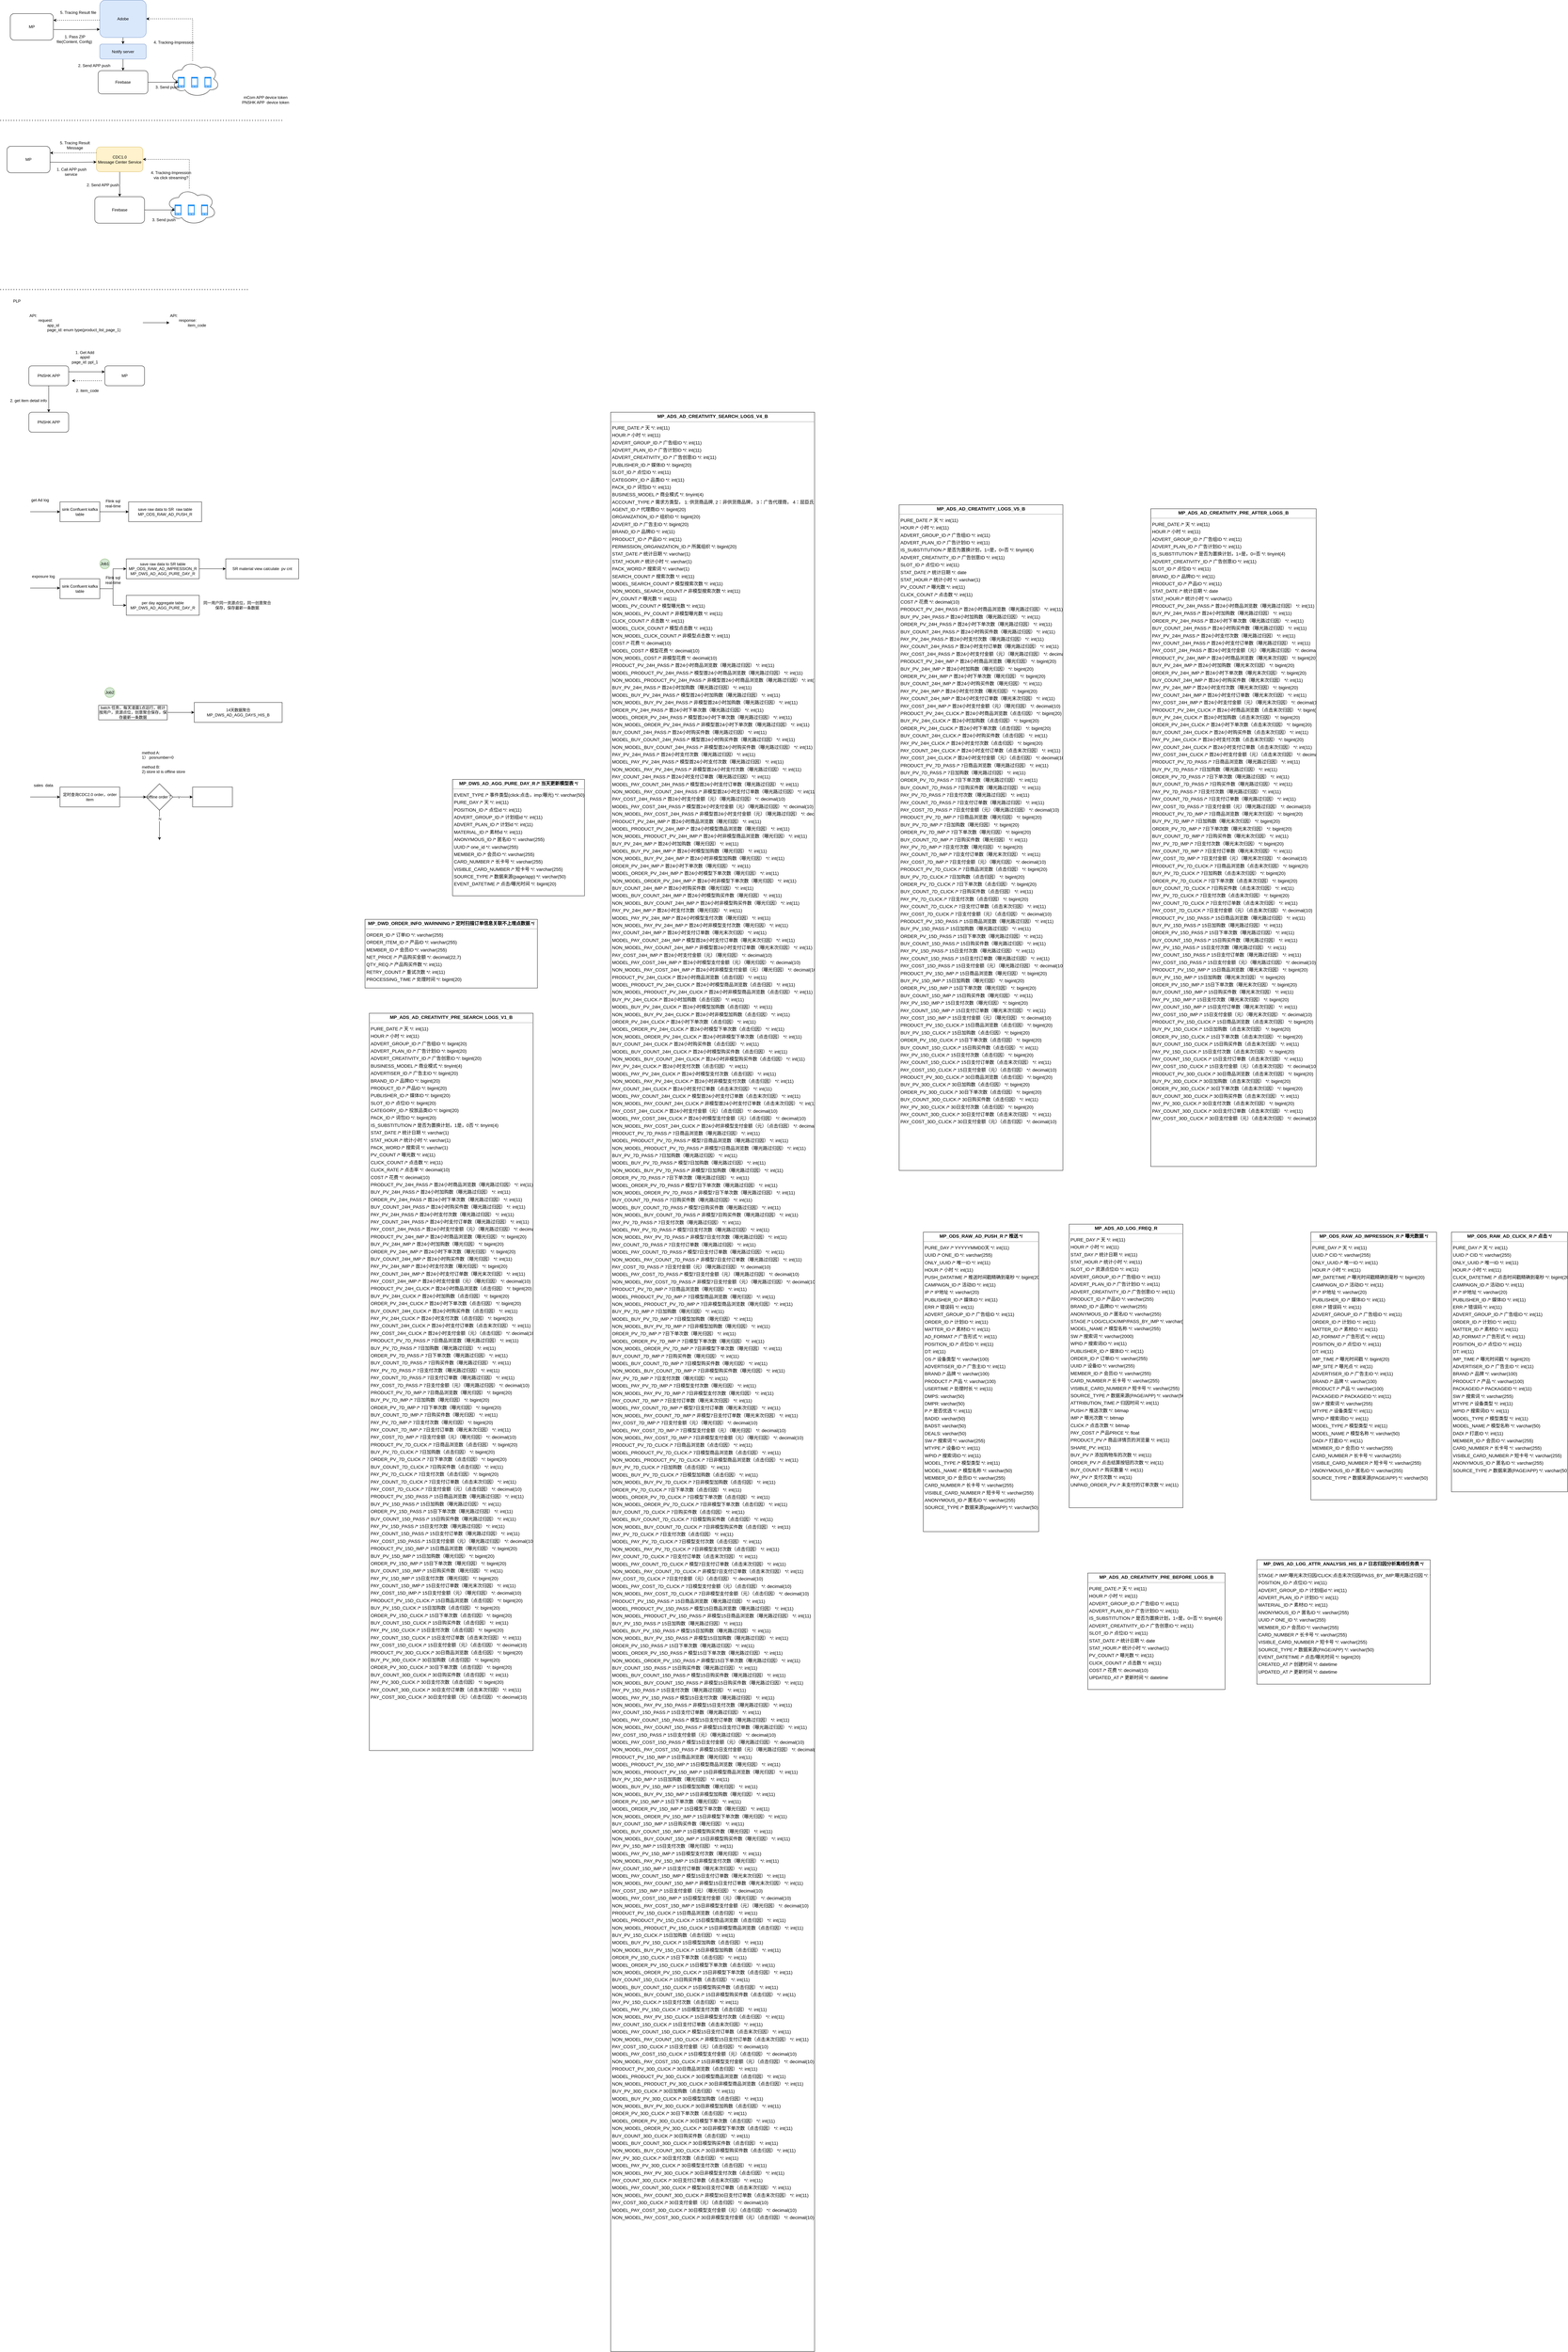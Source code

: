 <mxfile version="21.6.6" type="github">
  <diagram name="第 1 页" id="bPkFeG58dfKmsc8ZUoCN">
    <mxGraphModel dx="1075" dy="689" grid="1" gridSize="10" guides="1" tooltips="1" connect="1" arrows="1" fold="1" page="1" pageScale="1" pageWidth="827" pageHeight="1169" math="0" shadow="0">
      <root>
        <mxCell id="0" />
        <mxCell id="1" parent="0" />
        <mxCell id="cy8ZLoVMOyac3jTYZGZs-17" style="edgeStyle=orthogonalEdgeStyle;rounded=0;orthogonalLoop=1;jettySize=auto;html=1;entryX=1;entryY=0.5;entryDx=0;entryDy=0;dashed=1;" parent="1" source="cy8ZLoVMOyac3jTYZGZs-9" target="cy8ZLoVMOyac3jTYZGZs-2" edge="1">
          <mxGeometry relative="1" as="geometry">
            <Array as="points">
              <mxPoint x="600" y="164" />
            </Array>
          </mxGeometry>
        </mxCell>
        <mxCell id="cy8ZLoVMOyac3jTYZGZs-9" value="" style="ellipse;shape=cloud;whiteSpace=wrap;html=1;" parent="1" vertex="1">
          <mxGeometry x="530" y="290" width="152" height="110" as="geometry" />
        </mxCell>
        <mxCell id="cy8ZLoVMOyac3jTYZGZs-21" style="edgeStyle=orthogonalEdgeStyle;rounded=0;orthogonalLoop=1;jettySize=auto;html=1;entryX=0;entryY=0.5;entryDx=0;entryDy=0;" parent="1" edge="1">
          <mxGeometry relative="1" as="geometry">
            <mxPoint x="180" y="196" as="sourcePoint" />
            <mxPoint x="320" y="195.5" as="targetPoint" />
          </mxGeometry>
        </mxCell>
        <mxCell id="cy8ZLoVMOyac3jTYZGZs-1" value="MP" style="rounded=1;whiteSpace=wrap;html=1;" parent="1" vertex="1">
          <mxGeometry x="50" y="148" width="130" height="80" as="geometry" />
        </mxCell>
        <mxCell id="cy8ZLoVMOyac3jTYZGZs-24" style="edgeStyle=orthogonalEdgeStyle;rounded=0;orthogonalLoop=1;jettySize=auto;html=1;entryX=1;entryY=0.5;entryDx=0;entryDy=0;dashed=1;" parent="1" edge="1">
          <mxGeometry relative="1" as="geometry">
            <mxPoint x="320" y="167.5" as="sourcePoint" />
            <mxPoint x="180" y="168" as="targetPoint" />
          </mxGeometry>
        </mxCell>
        <mxCell id="DNYjfMAV2zHhLQ8XaPqh-18" value="" style="edgeStyle=orthogonalEdgeStyle;rounded=0;orthogonalLoop=1;jettySize=auto;html=1;" edge="1" parent="1" source="cy8ZLoVMOyac3jTYZGZs-2" target="DNYjfMAV2zHhLQ8XaPqh-11">
          <mxGeometry relative="1" as="geometry" />
        </mxCell>
        <mxCell id="cy8ZLoVMOyac3jTYZGZs-2" value="Adobe" style="rounded=1;whiteSpace=wrap;html=1;fillColor=#dae8fc;strokeColor=#6c8ebf;" parent="1" vertex="1">
          <mxGeometry x="320" y="107.5" width="140" height="112.5" as="geometry" />
        </mxCell>
        <mxCell id="cy8ZLoVMOyac3jTYZGZs-13" style="edgeStyle=orthogonalEdgeStyle;rounded=0;orthogonalLoop=1;jettySize=auto;html=1;" parent="1" source="cy8ZLoVMOyac3jTYZGZs-3" target="cy8ZLoVMOyac3jTYZGZs-4" edge="1">
          <mxGeometry relative="1" as="geometry" />
        </mxCell>
        <mxCell id="cy8ZLoVMOyac3jTYZGZs-3" value="Firebase" style="rounded=1;whiteSpace=wrap;html=1;" parent="1" vertex="1">
          <mxGeometry x="315" y="320" width="150" height="70" as="geometry" />
        </mxCell>
        <mxCell id="cy8ZLoVMOyac3jTYZGZs-4" value="" style="html=1;verticalLabelPosition=bottom;align=center;labelBackgroundColor=#ffffff;verticalAlign=top;strokeWidth=2;strokeColor=#0080F0;shadow=0;dashed=0;shape=mxgraph.ios7.icons.smartphone;" parent="1" vertex="1">
          <mxGeometry x="557" y="340" width="18" height="30" as="geometry" />
        </mxCell>
        <mxCell id="cy8ZLoVMOyac3jTYZGZs-5" value="" style="html=1;verticalLabelPosition=bottom;align=center;labelBackgroundColor=#ffffff;verticalAlign=top;strokeWidth=2;strokeColor=#0080F0;shadow=0;dashed=0;shape=mxgraph.ios7.icons.smartphone;" parent="1" vertex="1">
          <mxGeometry x="597" y="340" width="18" height="30" as="geometry" />
        </mxCell>
        <mxCell id="cy8ZLoVMOyac3jTYZGZs-6" value="" style="html=1;verticalLabelPosition=bottom;align=center;labelBackgroundColor=#ffffff;verticalAlign=top;strokeWidth=2;strokeColor=#0080F0;shadow=0;dashed=0;shape=mxgraph.ios7.icons.smartphone;" parent="1" vertex="1">
          <mxGeometry x="637" y="340" width="18" height="30" as="geometry" />
        </mxCell>
        <mxCell id="cy8ZLoVMOyac3jTYZGZs-11" value="1. Pass ZIP file(Content, Config)&amp;nbsp;" style="text;html=1;strokeColor=none;fillColor=none;align=center;verticalAlign=middle;whiteSpace=wrap;rounded=0;" parent="1" vertex="1">
          <mxGeometry x="180" y="210" width="130" height="30" as="geometry" />
        </mxCell>
        <mxCell id="cy8ZLoVMOyac3jTYZGZs-19" value="4. Tracking-Impression&amp;nbsp;" style="text;html=1;strokeColor=none;fillColor=none;align=center;verticalAlign=middle;whiteSpace=wrap;rounded=0;" parent="1" vertex="1">
          <mxGeometry x="480" y="220" width="130" height="30" as="geometry" />
        </mxCell>
        <mxCell id="cy8ZLoVMOyac3jTYZGZs-22" value="2. Send APP push&amp;nbsp;" style="text;html=1;strokeColor=none;fillColor=none;align=center;verticalAlign=middle;whiteSpace=wrap;rounded=0;" parent="1" vertex="1">
          <mxGeometry x="240" y="290" width="130" height="30" as="geometry" />
        </mxCell>
        <mxCell id="cy8ZLoVMOyac3jTYZGZs-23" value="3. Send push&amp;nbsp;" style="text;html=1;strokeColor=none;fillColor=none;align=center;verticalAlign=middle;whiteSpace=wrap;rounded=0;" parent="1" vertex="1">
          <mxGeometry x="460" y="355" width="130" height="30" as="geometry" />
        </mxCell>
        <mxCell id="cy8ZLoVMOyac3jTYZGZs-25" value="5. Tracing Result file" style="text;html=1;strokeColor=none;fillColor=none;align=center;verticalAlign=middle;whiteSpace=wrap;rounded=0;" parent="1" vertex="1">
          <mxGeometry x="190" y="130" width="130" height="30" as="geometry" />
        </mxCell>
        <mxCell id="cy8ZLoVMOyac3jTYZGZs-26" style="edgeStyle=orthogonalEdgeStyle;rounded=0;orthogonalLoop=1;jettySize=auto;html=1;entryX=1;entryY=0.5;entryDx=0;entryDy=0;dashed=1;" parent="1" source="cy8ZLoVMOyac3jTYZGZs-27" target="cy8ZLoVMOyac3jTYZGZs-32" edge="1">
          <mxGeometry relative="1" as="geometry">
            <Array as="points">
              <mxPoint x="590" y="588" />
            </Array>
          </mxGeometry>
        </mxCell>
        <mxCell id="cy8ZLoVMOyac3jTYZGZs-27" value="" style="ellipse;shape=cloud;whiteSpace=wrap;html=1;" parent="1" vertex="1">
          <mxGeometry x="520" y="675" width="152" height="110" as="geometry" />
        </mxCell>
        <mxCell id="cy8ZLoVMOyac3jTYZGZs-28" style="edgeStyle=orthogonalEdgeStyle;rounded=0;orthogonalLoop=1;jettySize=auto;html=1;entryX=0;entryY=0.5;entryDx=0;entryDy=0;" parent="1" edge="1">
          <mxGeometry relative="1" as="geometry">
            <mxPoint x="170" y="596" as="sourcePoint" />
            <mxPoint x="310" y="595.5" as="targetPoint" />
          </mxGeometry>
        </mxCell>
        <mxCell id="cy8ZLoVMOyac3jTYZGZs-29" value="MP" style="rounded=1;whiteSpace=wrap;html=1;" parent="1" vertex="1">
          <mxGeometry x="40" y="548" width="130" height="80" as="geometry" />
        </mxCell>
        <mxCell id="cy8ZLoVMOyac3jTYZGZs-30" style="edgeStyle=orthogonalEdgeStyle;rounded=0;orthogonalLoop=1;jettySize=auto;html=1;entryX=0.5;entryY=0;entryDx=0;entryDy=0;" parent="1" source="cy8ZLoVMOyac3jTYZGZs-32" target="cy8ZLoVMOyac3jTYZGZs-34" edge="1">
          <mxGeometry relative="1" as="geometry" />
        </mxCell>
        <mxCell id="cy8ZLoVMOyac3jTYZGZs-31" style="edgeStyle=orthogonalEdgeStyle;rounded=0;orthogonalLoop=1;jettySize=auto;html=1;entryX=1;entryY=0.5;entryDx=0;entryDy=0;dashed=1;" parent="1" edge="1">
          <mxGeometry relative="1" as="geometry">
            <mxPoint x="310" y="567.5" as="sourcePoint" />
            <mxPoint x="170" y="568" as="targetPoint" />
          </mxGeometry>
        </mxCell>
        <mxCell id="cy8ZLoVMOyac3jTYZGZs-32" value="CDC1.0&lt;br&gt;Message Center Service" style="rounded=1;whiteSpace=wrap;html=1;fillColor=#fff2cc;strokeColor=#d6b656;" parent="1" vertex="1">
          <mxGeometry x="310" y="550" width="140" height="75" as="geometry" />
        </mxCell>
        <mxCell id="cy8ZLoVMOyac3jTYZGZs-33" style="edgeStyle=orthogonalEdgeStyle;rounded=0;orthogonalLoop=1;jettySize=auto;html=1;" parent="1" source="cy8ZLoVMOyac3jTYZGZs-34" target="cy8ZLoVMOyac3jTYZGZs-35" edge="1">
          <mxGeometry relative="1" as="geometry" />
        </mxCell>
        <mxCell id="cy8ZLoVMOyac3jTYZGZs-34" value="Firebase" style="rounded=1;whiteSpace=wrap;html=1;" parent="1" vertex="1">
          <mxGeometry x="305" y="700" width="150" height="80" as="geometry" />
        </mxCell>
        <mxCell id="cy8ZLoVMOyac3jTYZGZs-35" value="" style="html=1;verticalLabelPosition=bottom;align=center;labelBackgroundColor=#ffffff;verticalAlign=top;strokeWidth=2;strokeColor=#0080F0;shadow=0;dashed=0;shape=mxgraph.ios7.icons.smartphone;" parent="1" vertex="1">
          <mxGeometry x="547" y="725" width="18" height="30" as="geometry" />
        </mxCell>
        <mxCell id="cy8ZLoVMOyac3jTYZGZs-36" value="" style="html=1;verticalLabelPosition=bottom;align=center;labelBackgroundColor=#ffffff;verticalAlign=top;strokeWidth=2;strokeColor=#0080F0;shadow=0;dashed=0;shape=mxgraph.ios7.icons.smartphone;" parent="1" vertex="1">
          <mxGeometry x="587" y="725" width="18" height="30" as="geometry" />
        </mxCell>
        <mxCell id="cy8ZLoVMOyac3jTYZGZs-37" value="" style="html=1;verticalLabelPosition=bottom;align=center;labelBackgroundColor=#ffffff;verticalAlign=top;strokeWidth=2;strokeColor=#0080F0;shadow=0;dashed=0;shape=mxgraph.ios7.icons.smartphone;" parent="1" vertex="1">
          <mxGeometry x="627" y="725" width="18" height="30" as="geometry" />
        </mxCell>
        <mxCell id="cy8ZLoVMOyac3jTYZGZs-38" value="1. Call APP push service&amp;nbsp;" style="text;html=1;strokeColor=none;fillColor=none;align=center;verticalAlign=middle;whiteSpace=wrap;rounded=0;" parent="1" vertex="1">
          <mxGeometry x="170" y="610" width="130" height="30" as="geometry" />
        </mxCell>
        <mxCell id="cy8ZLoVMOyac3jTYZGZs-39" value="4. Tracking-Impression via click streaming?" style="text;html=1;strokeColor=none;fillColor=none;align=center;verticalAlign=middle;whiteSpace=wrap;rounded=0;" parent="1" vertex="1">
          <mxGeometry x="470" y="620" width="130" height="30" as="geometry" />
        </mxCell>
        <mxCell id="cy8ZLoVMOyac3jTYZGZs-40" value="2. Send APP push&amp;nbsp;" style="text;html=1;strokeColor=none;fillColor=none;align=center;verticalAlign=middle;whiteSpace=wrap;rounded=0;" parent="1" vertex="1">
          <mxGeometry x="266" y="650" width="130" height="30" as="geometry" />
        </mxCell>
        <mxCell id="cy8ZLoVMOyac3jTYZGZs-41" value="3. Send push&amp;nbsp;" style="text;html=1;strokeColor=none;fillColor=none;align=center;verticalAlign=middle;whiteSpace=wrap;rounded=0;" parent="1" vertex="1">
          <mxGeometry x="450" y="755" width="130" height="30" as="geometry" />
        </mxCell>
        <mxCell id="cy8ZLoVMOyac3jTYZGZs-42" value="5. Tracing Result Message" style="text;html=1;strokeColor=none;fillColor=none;align=center;verticalAlign=middle;whiteSpace=wrap;rounded=0;" parent="1" vertex="1">
          <mxGeometry x="180" y="530" width="130" height="30" as="geometry" />
        </mxCell>
        <mxCell id="cy8ZLoVMOyac3jTYZGZs-43" value="" style="endArrow=none;dashed=1;html=1;dashPattern=1 3;strokeWidth=2;rounded=0;" parent="1" edge="1">
          <mxGeometry width="50" height="50" relative="1" as="geometry">
            <mxPoint x="20" y="470" as="sourcePoint" />
            <mxPoint x="870" y="470" as="targetPoint" />
          </mxGeometry>
        </mxCell>
        <mxCell id="cy8ZLoVMOyac3jTYZGZs-44" value="" style="endArrow=none;dashed=1;html=1;dashPattern=1 3;strokeWidth=2;rounded=0;" parent="1" edge="1">
          <mxGeometry width="50" height="50" relative="1" as="geometry">
            <mxPoint x="20" y="980" as="sourcePoint" />
            <mxPoint x="770" y="980" as="targetPoint" />
          </mxGeometry>
        </mxCell>
        <mxCell id="DNYjfMAV2zHhLQ8XaPqh-1" value="PLP" style="text;html=1;strokeColor=none;fillColor=none;align=center;verticalAlign=middle;whiteSpace=wrap;rounded=0;" vertex="1" parent="1">
          <mxGeometry x="40" y="1000" width="60" height="30" as="geometry" />
        </mxCell>
        <mxCell id="DNYjfMAV2zHhLQ8XaPqh-6" value="" style="edgeStyle=orthogonalEdgeStyle;rounded=0;orthogonalLoop=1;jettySize=auto;html=1;" edge="1" parent="1" source="DNYjfMAV2zHhLQ8XaPqh-2" target="DNYjfMAV2zHhLQ8XaPqh-5">
          <mxGeometry relative="1" as="geometry" />
        </mxCell>
        <mxCell id="DNYjfMAV2zHhLQ8XaPqh-2" value="API:&lt;br&gt;&lt;span style=&quot;white-space: pre;&quot;&gt;&#x9;request:&lt;br&gt;&lt;/span&gt;&lt;span style=&quot;white-space: pre;&quot;&gt;&#x9;&lt;span style=&quot;white-space: pre;&quot;&gt;&#x9;&lt;/span&gt;app_id&lt;br&gt;&lt;/span&gt;&lt;span style=&quot;white-space: pre;&quot;&gt;&#x9;&lt;span style=&quot;white-space: pre;&quot;&gt;&#x9;&lt;/span&gt;&lt;/span&gt;page_id: enum type(product_list_page_1)" style="text;html=1;strokeColor=none;fillColor=none;align=left;verticalAlign=middle;whiteSpace=wrap;rounded=0;" vertex="1" parent="1">
          <mxGeometry x="106" y="1040" width="344" height="80" as="geometry" />
        </mxCell>
        <mxCell id="DNYjfMAV2zHhLQ8XaPqh-5" value="API:&lt;br&gt;&lt;span style=&quot;white-space: pre;&quot;&gt;&#x9;response: &lt;br&gt;&lt;span style=&quot;white-space: pre;&quot;&gt;&#x9;&lt;span style=&quot;white-space: pre;&quot;&gt;&#x9;&lt;/span&gt;&lt;/span&gt;item_code&lt;br&gt;&lt;span style=&quot;white-space: pre;&quot;&gt;&#x9;&lt;span style=&quot;white-space: pre;&quot;&gt;&#x9;&lt;/span&gt;&lt;/span&gt;&lt;br&gt;&lt;/span&gt;" style="text;html=1;strokeColor=none;fillColor=none;align=left;verticalAlign=middle;whiteSpace=wrap;rounded=0;" vertex="1" parent="1">
          <mxGeometry x="530" y="1040" width="344" height="80" as="geometry" />
        </mxCell>
        <mxCell id="DNYjfMAV2zHhLQ8XaPqh-9" style="edgeStyle=orthogonalEdgeStyle;rounded=0;orthogonalLoop=1;jettySize=auto;html=1;entryX=0;entryY=0.5;entryDx=0;entryDy=0;" edge="1" parent="1">
          <mxGeometry relative="1" as="geometry">
            <mxPoint x="226" y="1228" as="sourcePoint" />
            <mxPoint x="335" y="1228" as="targetPoint" />
          </mxGeometry>
        </mxCell>
        <mxCell id="DNYjfMAV2zHhLQ8XaPqh-16" style="edgeStyle=orthogonalEdgeStyle;rounded=0;orthogonalLoop=1;jettySize=auto;html=1;entryX=0.5;entryY=0;entryDx=0;entryDy=0;" edge="1" parent="1" source="DNYjfMAV2zHhLQ8XaPqh-7" target="DNYjfMAV2zHhLQ8XaPqh-15">
          <mxGeometry relative="1" as="geometry" />
        </mxCell>
        <mxCell id="DNYjfMAV2zHhLQ8XaPqh-7" value="PNSHK APP" style="rounded=1;whiteSpace=wrap;html=1;" vertex="1" parent="1">
          <mxGeometry x="106" y="1210" width="120" height="60" as="geometry" />
        </mxCell>
        <mxCell id="DNYjfMAV2zHhLQ8XaPqh-8" value="MP" style="rounded=1;whiteSpace=wrap;html=1;" vertex="1" parent="1">
          <mxGeometry x="335" y="1210" width="120" height="60" as="geometry" />
        </mxCell>
        <mxCell id="DNYjfMAV2zHhLQ8XaPqh-10" value="1. Get Add&lt;br&gt;appid&lt;br&gt;page_id: ppl_1" style="text;html=1;strokeColor=none;fillColor=none;align=center;verticalAlign=middle;whiteSpace=wrap;rounded=0;" vertex="1" parent="1">
          <mxGeometry x="190" y="1169" width="170" height="30" as="geometry" />
        </mxCell>
        <mxCell id="DNYjfMAV2zHhLQ8XaPqh-19" value="" style="edgeStyle=orthogonalEdgeStyle;rounded=0;orthogonalLoop=1;jettySize=auto;html=1;" edge="1" parent="1" source="DNYjfMAV2zHhLQ8XaPqh-11" target="cy8ZLoVMOyac3jTYZGZs-3">
          <mxGeometry relative="1" as="geometry" />
        </mxCell>
        <mxCell id="DNYjfMAV2zHhLQ8XaPqh-11" value="Notify server" style="rounded=1;whiteSpace=wrap;html=1;fillColor=#dae8fc;strokeColor=#6c8ebf;" vertex="1" parent="1">
          <mxGeometry x="320" y="240" width="140" height="45" as="geometry" />
        </mxCell>
        <mxCell id="DNYjfMAV2zHhLQ8XaPqh-12" value="mCom APP device token&lt;br&gt;PNSHK APP &amp;nbsp;device token" style="text;html=1;strokeColor=none;fillColor=none;align=center;verticalAlign=middle;whiteSpace=wrap;rounded=0;" vertex="1" parent="1">
          <mxGeometry x="720" y="385" width="200" height="45" as="geometry" />
        </mxCell>
        <mxCell id="DNYjfMAV2zHhLQ8XaPqh-13" value="" style="endArrow=classic;html=1;rounded=0;dashed=1;" edge="1" parent="1">
          <mxGeometry width="50" height="50" relative="1" as="geometry">
            <mxPoint x="326" y="1255" as="sourcePoint" />
            <mxPoint x="236" y="1255" as="targetPoint" />
          </mxGeometry>
        </mxCell>
        <mxCell id="DNYjfMAV2zHhLQ8XaPqh-14" value="2. item_code" style="text;html=1;strokeColor=none;fillColor=none;align=center;verticalAlign=middle;whiteSpace=wrap;rounded=0;" vertex="1" parent="1">
          <mxGeometry x="245" y="1270" width="75" height="30" as="geometry" />
        </mxCell>
        <mxCell id="DNYjfMAV2zHhLQ8XaPqh-15" value="PNSHK APP" style="rounded=1;whiteSpace=wrap;html=1;" vertex="1" parent="1">
          <mxGeometry x="106" y="1350" width="120" height="60" as="geometry" />
        </mxCell>
        <mxCell id="DNYjfMAV2zHhLQ8XaPqh-17" value="2. get item detail info" style="text;html=1;strokeColor=none;fillColor=none;align=center;verticalAlign=middle;whiteSpace=wrap;rounded=0;" vertex="1" parent="1">
          <mxGeometry x="40" y="1300" width="130" height="30" as="geometry" />
        </mxCell>
        <mxCell id="DNYjfMAV2zHhLQ8XaPqh-20" value="" style="endArrow=classic;html=1;rounded=0;" edge="1" parent="1">
          <mxGeometry width="50" height="50" relative="1" as="geometry">
            <mxPoint x="110" y="1650" as="sourcePoint" />
            <mxPoint x="200" y="1650" as="targetPoint" />
          </mxGeometry>
        </mxCell>
        <mxCell id="DNYjfMAV2zHhLQ8XaPqh-21" value="get Ad log" style="text;html=1;strokeColor=none;fillColor=none;align=center;verticalAlign=middle;whiteSpace=wrap;rounded=0;" vertex="1" parent="1">
          <mxGeometry x="110" y="1600" width="60" height="30" as="geometry" />
        </mxCell>
        <mxCell id="DNYjfMAV2zHhLQ8XaPqh-22" value="" style="endArrow=classic;html=1;rounded=0;" edge="1" parent="1">
          <mxGeometry width="50" height="50" relative="1" as="geometry">
            <mxPoint x="110" y="1880" as="sourcePoint" />
            <mxPoint x="200" y="1880" as="targetPoint" />
          </mxGeometry>
        </mxCell>
        <mxCell id="DNYjfMAV2zHhLQ8XaPqh-23" value="exposure log" style="text;html=1;strokeColor=none;fillColor=none;align=center;verticalAlign=middle;whiteSpace=wrap;rounded=0;" vertex="1" parent="1">
          <mxGeometry x="110" y="1830" width="80" height="30" as="geometry" />
        </mxCell>
        <mxCell id="DNYjfMAV2zHhLQ8XaPqh-26" value="" style="endArrow=classic;html=1;rounded=0;" edge="1" parent="1">
          <mxGeometry width="50" height="50" relative="1" as="geometry">
            <mxPoint x="110" y="2510" as="sourcePoint" />
            <mxPoint x="200" y="2510" as="targetPoint" />
          </mxGeometry>
        </mxCell>
        <mxCell id="DNYjfMAV2zHhLQ8XaPqh-27" value="sales &amp;nbsp;data" style="text;html=1;strokeColor=none;fillColor=none;align=center;verticalAlign=middle;whiteSpace=wrap;rounded=0;" vertex="1" parent="1">
          <mxGeometry x="110" y="2460" width="80" height="30" as="geometry" />
        </mxCell>
        <mxCell id="DNYjfMAV2zHhLQ8XaPqh-45" style="edgeStyle=orthogonalEdgeStyle;rounded=0;orthogonalLoop=1;jettySize=auto;html=1;entryX=0;entryY=0.5;entryDx=0;entryDy=0;" edge="1" parent="1" source="DNYjfMAV2zHhLQ8XaPqh-29" target="DNYjfMAV2zHhLQ8XaPqh-32">
          <mxGeometry relative="1" as="geometry" />
        </mxCell>
        <mxCell id="DNYjfMAV2zHhLQ8XaPqh-29" value="sink Confluent kafka table" style="rounded=0;whiteSpace=wrap;html=1;" vertex="1" parent="1">
          <mxGeometry x="200" y="1620" width="120" height="60" as="geometry" />
        </mxCell>
        <mxCell id="DNYjfMAV2zHhLQ8XaPqh-36" value="" style="edgeStyle=orthogonalEdgeStyle;rounded=0;orthogonalLoop=1;jettySize=auto;html=1;" edge="1" parent="1" source="DNYjfMAV2zHhLQ8XaPqh-30" target="DNYjfMAV2zHhLQ8XaPqh-35">
          <mxGeometry relative="1" as="geometry" />
        </mxCell>
        <mxCell id="DNYjfMAV2zHhLQ8XaPqh-46" style="edgeStyle=orthogonalEdgeStyle;rounded=0;orthogonalLoop=1;jettySize=auto;html=1;entryX=0;entryY=0.5;entryDx=0;entryDy=0;" edge="1" parent="1" source="DNYjfMAV2zHhLQ8XaPqh-30" target="DNYjfMAV2zHhLQ8XaPqh-44">
          <mxGeometry relative="1" as="geometry" />
        </mxCell>
        <mxCell id="DNYjfMAV2zHhLQ8XaPqh-30" value="sink Confluent kafka table" style="rounded=0;whiteSpace=wrap;html=1;" vertex="1" parent="1">
          <mxGeometry x="200" y="1852" width="120" height="60" as="geometry" />
        </mxCell>
        <mxCell id="DNYjfMAV2zHhLQ8XaPqh-32" value="save raw data to SR &amp;nbsp;raw table&lt;br&gt;MP_ODS_RAW_AD_PUSH_R" style="rounded=0;whiteSpace=wrap;html=1;" vertex="1" parent="1">
          <mxGeometry x="407" y="1620" width="220" height="60" as="geometry" />
        </mxCell>
        <mxCell id="DNYjfMAV2zHhLQ8XaPqh-34" value="Flink sql real-time" style="text;html=1;strokeColor=none;fillColor=none;align=center;verticalAlign=middle;whiteSpace=wrap;rounded=0;" vertex="1" parent="1">
          <mxGeometry x="330" y="1610" width="60" height="30" as="geometry" />
        </mxCell>
        <mxCell id="DNYjfMAV2zHhLQ8XaPqh-90" style="edgeStyle=orthogonalEdgeStyle;rounded=0;orthogonalLoop=1;jettySize=auto;html=1;entryX=0;entryY=0.5;entryDx=0;entryDy=0;" edge="1" parent="1" source="DNYjfMAV2zHhLQ8XaPqh-35" target="DNYjfMAV2zHhLQ8XaPqh-88">
          <mxGeometry relative="1" as="geometry" />
        </mxCell>
        <mxCell id="DNYjfMAV2zHhLQ8XaPqh-35" value="save raw data to SR table&lt;br&gt;MP_ODS_RAW_AD_IMPRESSION_R&lt;br&gt;MP_DWS_AD_AGG_PURE_DAY_R" style="rounded=0;whiteSpace=wrap;html=1;" vertex="1" parent="1">
          <mxGeometry x="400" y="1792" width="220" height="60" as="geometry" />
        </mxCell>
        <mxCell id="DNYjfMAV2zHhLQ8XaPqh-40" value="Flink sql real-time" style="text;html=1;strokeColor=none;fillColor=none;align=center;verticalAlign=middle;whiteSpace=wrap;rounded=0;" vertex="1" parent="1">
          <mxGeometry x="330" y="1841" width="60" height="30" as="geometry" />
        </mxCell>
        <mxCell id="DNYjfMAV2zHhLQ8XaPqh-44" value="per day aggregate table&lt;br&gt;MP_DWS_AD_AGG_PURE_DAY_R" style="rounded=0;whiteSpace=wrap;html=1;" vertex="1" parent="1">
          <mxGeometry x="400" y="1902" width="220" height="60" as="geometry" />
        </mxCell>
        <mxCell id="DNYjfMAV2zHhLQ8XaPqh-53" value="&lt;p style=&quot;margin:0px;margin-top:4px;text-align:center;&quot;&gt;&lt;b&gt;MP_ADS_AD_CREATIVITY_LOGS_V5_B&lt;/b&gt;&lt;/p&gt;&lt;hr size=&quot;1&quot;/&gt;&lt;p style=&quot;margin:0 0 0 4px;line-height:1.6;&quot;&gt; PURE_DATE  /* 天 */: int(11)&lt;br/&gt; HOUR  /* 小时 */: int(11)&lt;br/&gt; ADVERT_GROUP_ID  /* 广告组ID */: int(11)&lt;br/&gt; ADVERT_PLAN_ID  /* 广告计划ID */: int(11)&lt;br/&gt; IS_SUBSTITUTION  /* 是否为置换计划，1=是，0=否 */: tinyint(4)&lt;br/&gt; ADVERT_CREATIVITY_ID  /* 广告创意ID */: int(11)&lt;br/&gt; SLOT_ID  /* 点位ID */: int(11)&lt;br/&gt; STAT_DATE  /* 统计日期 */: date&lt;br/&gt; STAT_HOUR  /* 统计小时 */: varchar(1)&lt;br/&gt; PV_COUNT  /* 曝光数 */: int(11)&lt;br/&gt; CLICK_COUNT  /* 点击数 */: int(11)&lt;br/&gt; COST  /* 花费 */: decimal(10)&lt;br/&gt; PRODUCT_PV_24H_PASS  /* 首24小时商品浏览数（曝光路过归因） */: int(11)&lt;br/&gt; BUY_PV_24H_PASS  /* 首24小时加购数（曝光路过归因） */: int(11)&lt;br/&gt; ORDER_PV_24H_PASS  /* 首24小时下单次数（曝光路过归因） */: int(11)&lt;br/&gt; BUY_COUNT_24H_PASS  /* 首24小时购买件数（曝光路过归因） */: int(11)&lt;br/&gt; PAY_PV_24H_PASS  /* 首24小时支付次数（曝光路过归因） */: int(11)&lt;br/&gt; PAY_COUNT_24H_PASS  /* 首24小时支付订单数（曝光路过归因） */: int(11)&lt;br/&gt; PAY_COST_24H_PASS  /* 首24小时支付金额（元）（曝光路过归因） */: decimal(10)&lt;br/&gt; PRODUCT_PV_24H_IMP  /* 首24小时商品浏览数（曝光归因） */: bigint(20)&lt;br/&gt; BUY_PV_24H_IMP  /* 首24小时加购数（曝光归因） */: bigint(20)&lt;br/&gt; ORDER_PV_24H_IMP  /* 首24小时下单次数（曝光归因） */: bigint(20)&lt;br/&gt; BUY_COUNT_24H_IMP  /* 首24小时购买件数（曝光归因） */: int(11)&lt;br/&gt; PAY_PV_24H_IMP  /* 首24小时支付次数（曝光归因） */: bigint(20)&lt;br/&gt; PAY_COUNT_24H_IMP  /* 首24小时支付订单数（曝光末次归因） */: int(11)&lt;br/&gt; PAY_COST_24H_IMP  /* 首24小时支付金额（元）（曝光归因） */: decimal(10)&lt;br/&gt; PRODUCT_PV_24H_CLICK  /* 首24小时商品浏览数（点击归因） */: bigint(20)&lt;br/&gt; BUY_PV_24H_CLICK  /* 首24小时加购数（点击归因） */: bigint(20)&lt;br/&gt; ORDER_PV_24H_CLICK  /* 首24小时下单次数（点击归因） */: bigint(20)&lt;br/&gt; BUY_COUNT_24H_CLICK  /* 首24小时购买件数（点击归因） */: int(11)&lt;br/&gt; PAY_PV_24H_CLICK  /* 首24小时支付次数（点击归因） */: bigint(20)&lt;br/&gt; PAY_COUNT_24H_CLICK  /* 首24小时支付订单数（点击末次归因） */: int(11)&lt;br/&gt; PAY_COST_24H_CLICK  /* 首24小时支付金额（元）（点击归因） */: decimal(10)&lt;br/&gt; PRODUCT_PV_7D_PASS  /* 7日商品浏览数（曝光路过归因） */: int(11)&lt;br/&gt; BUY_PV_7D_PASS  /* 7日加购数（曝光路过归因） */: int(11)&lt;br/&gt; ORDER_PV_7D_PASS  /* 7日下单次数（曝光路过归因） */: int(11)&lt;br/&gt; BUY_COUNT_7D_PASS  /* 7日购买件数（曝光路过归因） */: int(11)&lt;br/&gt; PAY_PV_7D_PASS  /* 7日支付次数（曝光路过归因） */: int(11)&lt;br/&gt; PAY_COUNT_7D_PASS  /* 7日支付订单数（曝光路过归因） */: int(11)&lt;br/&gt; PAY_COST_7D_PASS  /* 7日支付金额（元）（曝光路过归因） */: decimal(10)&lt;br/&gt; PRODUCT_PV_7D_IMP  /* 7日商品浏览数（曝光归因） */: bigint(20)&lt;br/&gt; BUY_PV_7D_IMP  /* 7日加购数（曝光归因） */: bigint(20)&lt;br/&gt; ORDER_PV_7D_IMP  /* 7日下单次数（曝光归因） */: bigint(20)&lt;br/&gt; BUY_COUNT_7D_IMP  /* 7日购买件数（曝光归因） */: int(11)&lt;br/&gt; PAY_PV_7D_IMP  /* 7日支付次数（曝光归因） */: bigint(20)&lt;br/&gt; PAY_COUNT_7D_IMP  /* 7日支付订单数（曝光末次归因） */: int(11)&lt;br/&gt; PAY_COST_7D_IMP  /* 7日支付金额（元）（曝光归因） */: decimal(10)&lt;br/&gt; PRODUCT_PV_7D_CLICK  /* 7日商品浏览数（点击归因） */: bigint(20)&lt;br/&gt; BUY_PV_7D_CLICK  /* 7日加购数（点击归因） */: bigint(20)&lt;br/&gt; ORDER_PV_7D_CLICK  /* 7日下单次数（点击归因） */: bigint(20)&lt;br/&gt; BUY_COUNT_7D_CLICK  /* 7日购买件数（点击归因） */: int(11)&lt;br/&gt; PAY_PV_7D_CLICK  /* 7日支付次数（点击归因） */: bigint(20)&lt;br/&gt; PAY_COUNT_7D_CLICK  /* 7日支付订单数（点击末次归因） */: int(11)&lt;br/&gt; PAY_COST_7D_CLICK  /* 7日支付金额（元）（点击归因） */: decimal(10)&lt;br/&gt; PRODUCT_PV_15D_PASS  /* 15日商品浏览数（曝光路过归因） */: int(11)&lt;br/&gt; BUY_PV_15D_PASS  /* 15日加购数（曝光路过归因） */: int(11)&lt;br/&gt; ORDER_PV_15D_PASS  /* 15日下单次数（曝光路过归因） */: int(11)&lt;br/&gt; BUY_COUNT_15D_PASS  /* 15日购买件数（曝光路过归因） */: int(11)&lt;br/&gt; PAY_PV_15D_PASS  /* 15日支付次数（曝光路过归因） */: int(11)&lt;br/&gt; PAY_COUNT_15D_PASS  /* 15日支付订单数（曝光路过归因） */: int(11)&lt;br/&gt; PAY_COST_15D_PASS  /* 15日支付金额（元）（曝光路过归因） */: decimal(10)&lt;br/&gt; PRODUCT_PV_15D_IMP  /* 15日商品浏览数（曝光归因） */: bigint(20)&lt;br/&gt; BUY_PV_15D_IMP  /* 15日加购数（曝光归因） */: bigint(20)&lt;br/&gt; ORDER_PV_15D_IMP  /* 15日下单次数（曝光归因） */: bigint(20)&lt;br/&gt; BUY_COUNT_15D_IMP  /* 15日购买件数（曝光归因） */: int(11)&lt;br/&gt; PAY_PV_15D_IMP  /* 15日支付次数（曝光归因） */: bigint(20)&lt;br/&gt; PAY_COUNT_15D_IMP  /* 15日支付订单数（曝光末次归因） */: int(11)&lt;br/&gt; PAY_COST_15D_IMP  /* 15日支付金额（元）（曝光归因） */: decimal(10)&lt;br/&gt; PRODUCT_PV_15D_CLICK  /* 15日商品浏览数（点击归因） */: bigint(20)&lt;br/&gt; BUY_PV_15D_CLICK  /* 15日加购数（点击归因） */: bigint(20)&lt;br/&gt; ORDER_PV_15D_CLICK  /* 15日下单次数（点击归因） */: bigint(20)&lt;br/&gt; BUY_COUNT_15D_CLICK  /* 15日购买件数（点击归因） */: int(11)&lt;br/&gt; PAY_PV_15D_CLICK  /* 15日支付次数（点击归因） */: bigint(20)&lt;br/&gt; PAY_COUNT_15D_CLICK  /* 15日支付订单数（点击末次归因） */: int(11)&lt;br/&gt; PAY_COST_15D_CLICK  /* 15日支付金额（元）（点击归因） */: decimal(10)&lt;br/&gt; PRODUCT_PV_30D_CLICK  /* 30日商品浏览数（点击归因） */: bigint(20)&lt;br/&gt; BUY_PV_30D_CLICK  /* 30日加购数（点击归因） */: bigint(20)&lt;br/&gt; ORDER_PV_30D_CLICK  /* 30日下单次数（点击归因） */: bigint(20)&lt;br/&gt; BUY_COUNT_30D_CLICK  /* 30日购买件数（点击归因） */: int(11)&lt;br/&gt; PAY_PV_30D_CLICK  /* 30日支付次数（点击归因） */: bigint(20)&lt;br/&gt; PAY_COUNT_30D_CLICK  /* 30日支付订单数（点击末次归因） */: int(11)&lt;br/&gt; PAY_COST_30D_CLICK  /* 30日支付金额（元）（点击归因） */: decimal(10)&lt;/p&gt;" style="verticalAlign=top;align=left;overflow=fill;fontSize=14;fontFamily=Helvetica;html=1;rounded=0;shadow=0;comic=0;labelBackgroundColor=none;strokeWidth=1;" vertex="1" parent="1">
          <mxGeometry x="2731" y="1629" width="494" height="2007" as="geometry" />
        </mxCell>
        <mxCell id="DNYjfMAV2zHhLQ8XaPqh-54" value="&lt;p style=&quot;margin:0px;margin-top:4px;text-align:center;&quot;&gt;&lt;b&gt;MP_ADS_AD_CREATIVITY_PRE_AFTER_LOGS_B&lt;/b&gt;&lt;/p&gt;&lt;hr size=&quot;1&quot;/&gt;&lt;p style=&quot;margin:0 0 0 4px;line-height:1.6;&quot;&gt; PURE_DATE  /* 天 */: int(11)&lt;br/&gt; HOUR  /* 小时 */: int(11)&lt;br/&gt; ADVERT_GROUP_ID  /* 广告组ID */: int(11)&lt;br/&gt; ADVERT_PLAN_ID  /* 广告计划ID */: int(11)&lt;br/&gt; IS_SUBSTITUTION  /* 是否为置换计划，1=是，0=否 */: tinyint(4)&lt;br/&gt; ADVERT_CREATIVITY_ID  /* 广告创意ID */: int(11)&lt;br/&gt; SLOT_ID  /* 点位ID */: int(11)&lt;br/&gt; BRAND_ID  /* 品牌ID */: int(11)&lt;br/&gt; PRODUCT_ID  /* 产品ID */: int(11)&lt;br/&gt; STAT_DATE  /* 统计日期 */: date&lt;br/&gt; STAT_HOUR  /* 统计小时 */: varchar(1)&lt;br/&gt; PRODUCT_PV_24H_PASS  /* 首24小时商品浏览数（曝光路过归因） */: int(11)&lt;br/&gt; BUY_PV_24H_PASS  /* 首24小时加购数（曝光路过归因） */: int(11)&lt;br/&gt; ORDER_PV_24H_PASS  /* 首24小时下单次数（曝光路过归因） */: int(11)&lt;br/&gt; BUY_COUNT_24H_PASS  /* 首24小时购买件数（曝光路过归因） */: int(11)&lt;br/&gt; PAY_PV_24H_PASS  /* 首24小时支付次数（曝光路过归因） */: int(11)&lt;br/&gt; PAY_COUNT_24H_PASS  /* 首24小时支付订单数（曝光路过归因） */: int(11)&lt;br/&gt; PAY_COST_24H_PASS  /* 首24小时支付金额（元）（曝光路过归因） */: decimal(10)&lt;br/&gt; PRODUCT_PV_24H_IMP  /* 首24小时商品浏览数（曝光末次归因） */: bigint(20)&lt;br/&gt; BUY_PV_24H_IMP  /* 首24小时加购数（曝光末次归因） */: bigint(20)&lt;br/&gt; ORDER_PV_24H_IMP  /* 首24小时下单次数（曝光末次归因） */: bigint(20)&lt;br/&gt; BUY_COUNT_24H_IMP  /* 首24小时购买件数（曝光末次归因） */: int(11)&lt;br/&gt; PAY_PV_24H_IMP  /* 首24小时支付次数（曝光末次归因） */: bigint(20)&lt;br/&gt; PAY_COUNT_24H_IMP  /* 首24小时支付订单数（曝光末次归因） */: int(11)&lt;br/&gt; PAY_COST_24H_IMP  /* 首24小时支付金额（元）（曝光末次归因） */: decimal(10)&lt;br/&gt; PRODUCT_PV_24H_CLICK  /* 首24小时商品浏览数（点击末次归因） */: bigint(20)&lt;br/&gt; BUY_PV_24H_CLICK  /* 首24小时加购数（点击末次归因） */: bigint(20)&lt;br/&gt; ORDER_PV_24H_CLICK  /* 首24小时下单次数（点击末次归因） */: bigint(20)&lt;br/&gt; BUY_COUNT_24H_CLICK  /* 首24小时购买件数（点击末次归因） */: int(11)&lt;br/&gt; PAY_PV_24H_CLICK  /* 首24小时支付次数（点击末次归因） */: bigint(20)&lt;br/&gt; PAY_COUNT_24H_CLICK  /* 首24小时支付订单数（点击末次归因） */: int(11)&lt;br/&gt; PAY_COST_24H_CLICK  /* 首24小时支付金额（元）（点击末次归因） */: decimal(10)&lt;br/&gt; PRODUCT_PV_7D_PASS  /* 7日商品浏览数（曝光路过归因） */: int(11)&lt;br/&gt; BUY_PV_7D_PASS  /* 7日加购数（曝光路过归因） */: int(11)&lt;br/&gt; ORDER_PV_7D_PASS  /* 7日下单次数（曝光路过归因） */: int(11)&lt;br/&gt; BUY_COUNT_7D_PASS  /* 7日购买件数（曝光路过归因） */: int(11)&lt;br/&gt; PAY_PV_7D_PASS  /* 7日支付次数（曝光路过归因） */: int(11)&lt;br/&gt; PAY_COUNT_7D_PASS  /* 7日支付订单数（曝光路过归因） */: int(11)&lt;br/&gt; PAY_COST_7D_PASS  /* 7日支付金额（元）（曝光路过归因） */: decimal(10)&lt;br/&gt; PRODUCT_PV_7D_IMP  /* 7日商品浏览数（曝光末次归因） */: bigint(20)&lt;br/&gt; BUY_PV_7D_IMP  /* 7日加购数（曝光末次归因） */: bigint(20)&lt;br/&gt; ORDER_PV_7D_IMP  /* 7日下单次数（曝光末次归因） */: bigint(20)&lt;br/&gt; BUY_COUNT_7D_IMP  /* 7日购买件数（曝光末次归因） */: int(11)&lt;br/&gt; PAY_PV_7D_IMP  /* 7日支付次数（曝光末次归因） */: bigint(20)&lt;br/&gt; PAY_COUNT_7D_IMP  /* 7日支付订单数（曝光末次归因） */: int(11)&lt;br/&gt; PAY_COST_7D_IMP  /* 7日支付金额（元）（曝光末次归因） */: decimal(10)&lt;br/&gt; PRODUCT_PV_7D_CLICK  /* 7日商品浏览数（点击末次归因） */: bigint(20)&lt;br/&gt; BUY_PV_7D_CLICK  /* 7日加购数（点击末次归因） */: bigint(20)&lt;br/&gt; ORDER_PV_7D_CLICK  /* 7日下单次数（点击末次归因） */: bigint(20)&lt;br/&gt; BUY_COUNT_7D_CLICK  /* 7日购买件数（点击末次归因） */: int(11)&lt;br/&gt; PAY_PV_7D_CLICK  /* 7日支付次数（点击末次归因） */: bigint(20)&lt;br/&gt; PAY_COUNT_7D_CLICK  /* 7日支付订单数（点击末次归因） */: int(11)&lt;br/&gt; PAY_COST_7D_CLICK  /* 7日支付金额（元）（点击末次归因） */: decimal(10)&lt;br/&gt; PRODUCT_PV_15D_PASS  /* 15日商品浏览数（曝光路过归因） */: int(11)&lt;br/&gt; BUY_PV_15D_PASS  /* 15日加购数（曝光路过归因） */: int(11)&lt;br/&gt; ORDER_PV_15D_PASS  /* 15日下单次数（曝光路过归因） */: int(11)&lt;br/&gt; BUY_COUNT_15D_PASS  /* 15日购买件数（曝光路过归因） */: int(11)&lt;br/&gt; PAY_PV_15D_PASS  /* 15日支付次数（曝光路过归因） */: int(11)&lt;br/&gt; PAY_COUNT_15D_PASS  /* 15日支付订单数（曝光路过归因） */: int(11)&lt;br/&gt; PAY_COST_15D_PASS  /* 15日支付金额（元）（曝光路过归因） */: decimal(10)&lt;br/&gt; PRODUCT_PV_15D_IMP  /* 15日商品浏览数（曝光末次归因） */: bigint(20)&lt;br/&gt; BUY_PV_15D_IMP  /* 15日加购数（曝光末次归因） */: bigint(20)&lt;br/&gt; ORDER_PV_15D_IMP  /* 15日下单次数（曝光末次归因） */: bigint(20)&lt;br/&gt; BUY_COUNT_15D_IMP  /* 15日购买件数（曝光末次归因） */: int(11)&lt;br/&gt; PAY_PV_15D_IMP  /* 15日支付次数（曝光末次归因） */: bigint(20)&lt;br/&gt; PAY_COUNT_15D_IMP  /* 15日支付订单数（曝光末次归因） */: int(11)&lt;br/&gt; PAY_COST_15D_IMP  /* 15日支付金额（元）（曝光末次归因） */: decimal(10)&lt;br/&gt; PRODUCT_PV_15D_CLICK  /* 15日商品浏览数（点击末次归因） */: bigint(20)&lt;br/&gt; BUY_PV_15D_CLICK  /* 15日加购数（点击末次归因） */: bigint(20)&lt;br/&gt; ORDER_PV_15D_CLICK  /* 15日下单次数（点击末次归因） */: bigint(20)&lt;br/&gt; BUY_COUNT_15D_CLICK  /* 15日购买件数（点击末次归因） */: int(11)&lt;br/&gt; PAY_PV_15D_CLICK  /* 15日支付次数（点击末次归因） */: bigint(20)&lt;br/&gt; PAY_COUNT_15D_CLICK  /* 15日支付订单数（点击末次归因） */: int(11)&lt;br/&gt; PAY_COST_15D_CLICK  /* 15日支付金额（元）（点击末次归因） */: decimal(10)&lt;br/&gt; PRODUCT_PV_30D_CLICK  /* 30日商品浏览数（点击末次归因） */: bigint(20)&lt;br/&gt; BUY_PV_30D_CLICK  /* 30日加购数（点击末次归因） */: bigint(20)&lt;br/&gt; ORDER_PV_30D_CLICK  /* 30日下单次数（点击末次归因） */: bigint(20)&lt;br/&gt; BUY_COUNT_30D_CLICK  /* 30日购买件数（点击末次归因） */: int(11)&lt;br/&gt; PAY_PV_30D_CLICK  /* 30日支付次数（点击末次归因） */: bigint(20)&lt;br/&gt; PAY_COUNT_30D_CLICK  /* 30日支付订单数（点击末次归因） */: int(11)&lt;br/&gt; PAY_COST_30D_CLICK  /* 30日支付金额（元）（点击末次归因） */: decimal(10)&lt;/p&gt;" style="verticalAlign=top;align=left;overflow=fill;fontSize=14;fontFamily=Helvetica;html=1;rounded=0;shadow=0;comic=0;labelBackgroundColor=none;strokeWidth=1;" vertex="1" parent="1">
          <mxGeometry x="3490" y="1641" width="499" height="1983" as="geometry" />
        </mxCell>
        <mxCell id="DNYjfMAV2zHhLQ8XaPqh-55" value="&lt;p style=&quot;margin:0px;margin-top:4px;text-align:center;&quot;&gt;&lt;b&gt;MP_ADS_AD_CREATIVITY_PRE_BEFORE_LOGS_B&lt;/b&gt;&lt;/p&gt;&lt;hr size=&quot;1&quot;/&gt;&lt;p style=&quot;margin:0 0 0 4px;line-height:1.6;&quot;&gt; PURE_DATE  /* 天 */: int(11)&lt;br/&gt; HOUR  /* 小时 */: int(11)&lt;br/&gt; ADVERT_GROUP_ID  /* 广告组ID */: int(11)&lt;br/&gt; ADVERT_PLAN_ID  /* 广告计划ID */: int(11)&lt;br/&gt; IS_SUBSTITUTION  /* 是否为置换计划，1=是，0=否 */: tinyint(4)&lt;br/&gt; ADVERT_CREATIVITY_ID  /* 广告创意ID */: int(11)&lt;br/&gt; SLOT_ID  /* 点位ID */: int(11)&lt;br/&gt; STAT_DATE  /* 统计日期 */: date&lt;br/&gt; STAT_HOUR  /* 统计小时 */: varchar(1)&lt;br/&gt; PV_COUNT  /* 曝光数 */: int(11)&lt;br/&gt; CLICK_COUNT  /* 点击数 */: int(11)&lt;br/&gt; COST  /* 花费 */: decimal(10)&lt;br/&gt; UPDATED_AT  /* 更新时间 */: datetime&lt;/p&gt;" style="verticalAlign=top;align=left;overflow=fill;fontSize=14;fontFamily=Helvetica;html=1;rounded=0;shadow=0;comic=0;labelBackgroundColor=none;strokeWidth=1;" vertex="1" parent="1">
          <mxGeometry x="3300" y="4850" width="414" height="351" as="geometry" />
        </mxCell>
        <mxCell id="DNYjfMAV2zHhLQ8XaPqh-56" value="&lt;p style=&quot;margin:0px;margin-top:4px;text-align:center;&quot;&gt;&lt;b&gt;MP_ADS_AD_CREATIVITY_PRE_SEARCH_LOGS_V1_B&lt;/b&gt;&lt;/p&gt;&lt;hr size=&quot;1&quot;/&gt;&lt;p style=&quot;margin:0 0 0 4px;line-height:1.6;&quot;&gt; PURE_DATE  /* 天 */: int(11)&lt;br/&gt; HOUR  /* 小时 */: int(11)&lt;br/&gt; ADVERT_GROUP_ID  /* 广告组ID */: bigint(20)&lt;br/&gt; ADVERT_PLAN_ID  /* 广告计划ID */: bigint(20)&lt;br/&gt; ADVERT_CREATIVITY_ID  /* 广告创意ID */: bigint(20)&lt;br/&gt; BUSINESS_MODEL  /* 商业模式 */: tinyint(4)&lt;br/&gt; ADVERTISER_ID  /* 广告主ID */: bigint(20)&lt;br/&gt; BRAND_ID  /* 品牌ID */: bigint(20)&lt;br/&gt; PRODUCT_ID  /* 产品ID */: bigint(20)&lt;br/&gt; PUBLISHER_ID  /* 媒体ID */: bigint(20)&lt;br/&gt; SLOT_ID  /* 点位ID */: bigint(20)&lt;br/&gt; CATEGORY_ID  /* 投放品类ID */: bigint(20)&lt;br/&gt; PACK_ID  /* 词包ID */: bigint(20)&lt;br/&gt; IS_SUBSTITUTION  /* 是否为置换计划，1是，0否 */: tinyint(4)&lt;br/&gt; STAT_DATE  /* 统计日期 */: varchar(1)&lt;br/&gt; STAT_HOUR  /* 统计小时 */: varchar(1)&lt;br/&gt; PACK_WORD  /* 搜索词 */: varchar(1)&lt;br/&gt; PV_COUNT  /* 曝光数 */: int(11)&lt;br/&gt; CLICK_COUNT  /* 点击数 */: int(11)&lt;br/&gt; CLICK_RATE  /* 点击率 */: decimal(10)&lt;br/&gt; COST  /* 花费 */: decimal(10)&lt;br/&gt; PRODUCT_PV_24H_PASS  /* 首24小时商品浏览数（曝光路过归因） */: int(11)&lt;br/&gt; BUY_PV_24H_PASS  /* 首24小时加购数（曝光路过归因） */: int(11)&lt;br/&gt; ORDER_PV_24H_PASS  /* 首24小时下单次数（曝光路过归因） */: int(11)&lt;br/&gt; BUY_COUNT_24H_PASS  /* 首24小时购买件数（曝光路过归因） */: int(11)&lt;br/&gt; PAY_PV_24H_PASS  /* 首24小时支付次数（曝光路过归因） */: int(11)&lt;br/&gt; PAY_COUNT_24H_PASS  /* 首24小时支付订单数（曝光路过归因） */: int(11)&lt;br/&gt; PAY_COST_24H_PASS  /* 首24小时支付金额（元）（曝光路过归因） */: decimal(10)&lt;br/&gt; PRODUCT_PV_24H_IMP  /* 首24小时商品浏览数（曝光归因） */: bigint(20)&lt;br/&gt; BUY_PV_24H_IMP  /* 首24小时加购数（曝光归因） */: bigint(20)&lt;br/&gt; ORDER_PV_24H_IMP  /* 首24小时下单次数（曝光归因） */: bigint(20)&lt;br/&gt; BUY_COUNT_24H_IMP  /* 首24小时购买件数（曝光归因） */: int(11)&lt;br/&gt; PAY_PV_24H_IMP  /* 首24小时支付次数（曝光归因） */: bigint(20)&lt;br/&gt; PAY_COUNT_24H_IMP  /* 首24小时支付订单数（曝光末次归因） */: int(11)&lt;br/&gt; PAY_COST_24H_IMP  /* 首24小时支付金额（元）（曝光归因） */: decimal(10)&lt;br/&gt; PRODUCT_PV_24H_CLICK  /* 首24小时商品浏览数（点击归因） */: bigint(20)&lt;br/&gt; BUY_PV_24H_CLICK  /* 首24小时加购数（点击归因） */: bigint(20)&lt;br/&gt; ORDER_PV_24H_CLICK  /* 首24小时下单次数（点击归因） */: bigint(20)&lt;br/&gt; BUY_COUNT_24H_CLICK  /* 首24小时购买件数（点击归因） */: int(11)&lt;br/&gt; PAY_PV_24H_CLICK  /* 首24小时支付次数（点击归因） */: bigint(20)&lt;br/&gt; PAY_COUNT_24H_CLICK  /* 首24小时支付订单数（点击末次归因） */: int(11)&lt;br/&gt; PAY_COST_24H_CLICK  /* 首24小时支付金额（元）（点击归因） */: decimal(10)&lt;br/&gt; PRODUCT_PV_7D_PASS  /* 7日商品浏览数（曝光路过归因） */: int(11)&lt;br/&gt; BUY_PV_7D_PASS  /* 7日加购数（曝光路过归因） */: int(11)&lt;br/&gt; ORDER_PV_7D_PASS  /* 7日下单次数（曝光路过归因） */: int(11)&lt;br/&gt; BUY_COUNT_7D_PASS  /* 7日购买件数（曝光路过归因） */: int(11)&lt;br/&gt; PAY_PV_7D_PASS  /* 7日支付次数（曝光路过归因） */: int(11)&lt;br/&gt; PAY_COUNT_7D_PASS  /* 7日支付订单数（曝光路过归因） */: int(11)&lt;br/&gt; PAY_COST_7D_PASS  /* 7日支付金额（元）（曝光路过归因） */: decimal(10)&lt;br/&gt; PRODUCT_PV_7D_IMP  /* 7日商品浏览数（曝光归因） */: bigint(20)&lt;br/&gt; BUY_PV_7D_IMP  /* 7日加购数（曝光归因） */: bigint(20)&lt;br/&gt; ORDER_PV_7D_IMP  /* 7日下单次数（曝光归因） */: bigint(20)&lt;br/&gt; BUY_COUNT_7D_IMP  /* 7日购买件数（曝光归因） */: int(11)&lt;br/&gt; PAY_PV_7D_IMP  /* 7日支付次数（曝光归因） */: bigint(20)&lt;br/&gt; PAY_COUNT_7D_IMP  /* 7日支付订单数（曝光末次归因） */: int(11)&lt;br/&gt; PAY_COST_7D_IMP  /* 7日支付金额（元）（曝光归因） */: decimal(10)&lt;br/&gt; PRODUCT_PV_7D_CLICK  /* 7日商品浏览数（点击归因） */: bigint(20)&lt;br/&gt; BUY_PV_7D_CLICK  /* 7日加购数（点击归因） */: bigint(20)&lt;br/&gt; ORDER_PV_7D_CLICK  /* 7日下单次数（点击归因） */: bigint(20)&lt;br/&gt; BUY_COUNT_7D_CLICK  /* 7日购买件数（点击归因） */: int(11)&lt;br/&gt; PAY_PV_7D_CLICK  /* 7日支付次数（点击归因） */: bigint(20)&lt;br/&gt; PAY_COUNT_7D_CLICK  /* 7日支付订单数（点击末次归因） */: int(11)&lt;br/&gt; PAY_COST_7D_CLICK  /* 7日支付金额（元）（点击归因） */: decimal(10)&lt;br/&gt; PRODUCT_PV_15D_PASS  /* 15日商品浏览数（曝光路过归因） */: int(11)&lt;br/&gt; BUY_PV_15D_PASS  /* 15日加购数（曝光路过归因） */: int(11)&lt;br/&gt; ORDER_PV_15D_PASS  /* 15日下单次数（曝光路过归因） */: int(11)&lt;br/&gt; BUY_COUNT_15D_PASS  /* 15日购买件数（曝光路过归因） */: int(11)&lt;br/&gt; PAY_PV_15D_PASS  /* 15日支付次数（曝光路过归因） */: int(11)&lt;br/&gt; PAY_COUNT_15D_PASS  /* 15日支付订单数（曝光路过归因） */: int(11)&lt;br/&gt; PAY_COST_15D_PASS  /* 15日支付金额（元）（曝光路过归因） */: decimal(10)&lt;br/&gt; PRODUCT_PV_15D_IMP  /* 15日商品浏览数（曝光归因） */: bigint(20)&lt;br/&gt; BUY_PV_15D_IMP  /* 15日加购数（曝光归因） */: bigint(20)&lt;br/&gt; ORDER_PV_15D_IMP  /* 15日下单次数（曝光归因） */: bigint(20)&lt;br/&gt; BUY_COUNT_15D_IMP  /* 15日购买件数（曝光归因） */: int(11)&lt;br/&gt; PAY_PV_15D_IMP  /* 15日支付次数（曝光归因） */: bigint(20)&lt;br/&gt; PAY_COUNT_15D_IMP  /* 15日支付订单数（曝光末次归因） */: int(11)&lt;br/&gt; PAY_COST_15D_IMP  /* 15日支付金额（元）（曝光归因） */: decimal(10)&lt;br/&gt; PRODUCT_PV_15D_CLICK  /* 15日商品浏览数（点击归因） */: bigint(20)&lt;br/&gt; BUY_PV_15D_CLICK  /* 15日加购数（点击归因） */: bigint(20)&lt;br/&gt; ORDER_PV_15D_CLICK  /* 15日下单次数（点击归因） */: bigint(20)&lt;br/&gt; BUY_COUNT_15D_CLICK  /* 15日购买件数（点击归因） */: int(11)&lt;br/&gt; PAY_PV_15D_CLICK  /* 15日支付次数（点击归因） */: bigint(20)&lt;br/&gt; PAY_COUNT_15D_CLICK  /* 15日支付订单数（点击末次归因） */: int(11)&lt;br/&gt; PAY_COST_15D_CLICK  /* 15日支付金额（元）（点击归因） */: decimal(10)&lt;br/&gt; PRODUCT_PV_30D_CLICK  /* 30日商品浏览数（点击归因） */: bigint(20)&lt;br/&gt; BUY_PV_30D_CLICK  /* 30日加购数（点击归因） */: bigint(20)&lt;br/&gt; ORDER_PV_30D_CLICK  /* 30日下单次数（点击归因） */: bigint(20)&lt;br/&gt; BUY_COUNT_30D_CLICK  /* 30日购买件数（点击归因） */: int(11)&lt;br/&gt; PAY_PV_30D_CLICK  /* 30日支付次数（点击归因） */: bigint(20)&lt;br/&gt; PAY_COUNT_30D_CLICK  /* 30日支付订单数（点击末次归因） */: int(11)&lt;br/&gt; PAY_COST_30D_CLICK  /* 30日支付金额（元）（点击归因） */: decimal(10)&lt;/p&gt;" style="verticalAlign=top;align=left;overflow=fill;fontSize=14;fontFamily=Helvetica;html=1;rounded=0;shadow=0;comic=0;labelBackgroundColor=none;strokeWidth=1;" vertex="1" parent="1">
          <mxGeometry x="1133" y="3162" width="494" height="2223" as="geometry" />
        </mxCell>
        <mxCell id="DNYjfMAV2zHhLQ8XaPqh-57" value="&lt;p style=&quot;margin:0px;margin-top:4px;text-align:center;&quot;&gt;&lt;b&gt;MP_ADS_AD_CREATIVITY_SEARCH_LOGS_V4_B&lt;/b&gt;&lt;/p&gt;&lt;hr size=&quot;1&quot;/&gt;&lt;p style=&quot;margin:0 0 0 4px;line-height:1.6;&quot;&gt; PURE_DATE  /* 天 */: int(11)&lt;br/&gt; HOUR  /* 小时 */: int(11)&lt;br/&gt; ADVERT_GROUP_ID  /* 广告组ID */: int(11)&lt;br/&gt; ADVERT_PLAN_ID  /* 广告计划ID */: int(11)&lt;br/&gt; ADVERT_CREATIVITY_ID  /* 广告创意ID */: int(11)&lt;br/&gt; PUBLISHER_ID  /* 媒体ID */: bigint(20)&lt;br/&gt; SLOT_ID  /* 点位ID */: int(11)&lt;br/&gt; CATEGORY_ID  /* 品类ID */: int(11)&lt;br/&gt; PACK_ID  /* 词包ID */: int(11)&lt;br/&gt; BUSINESS_MODEL  /* 商业模式 */: tinyint(4)&lt;br/&gt; ACCOUNT_TYPE  /* 需求方类型， 1: 供货商品牌, 2：非供货商品牌， 3：广告代理商， 4：屈臣氏自有品牌，5：内部部门 */: tinyint(4)&lt;br/&gt; AGENT_ID  /* 代理商ID */: bigint(20)&lt;br/&gt; ORGANIZATION_ID  /* 组织ID */: bigint(20)&lt;br/&gt; ADVERT_ID  /* 广告主ID */: bigint(20)&lt;br/&gt; BRAND_ID  /* 品牌ID */: int(11)&lt;br/&gt; PRODUCT_ID  /* 产品ID */: int(11)&lt;br/&gt; PERMISSION_ORGANIZATION_ID  /* 所属组织 */: bigint(20)&lt;br/&gt; STAT_DATE  /* 统计日期 */: varchar(1)&lt;br/&gt; STAT_HOUR  /* 统计小时 */: varchar(1)&lt;br/&gt; PACK_WORD  /* 搜索词 */: varchar(1)&lt;br/&gt; SEARCH_COUNT  /* 搜索次数 */: int(11)&lt;br/&gt; MODEL_SEARCH_COUNT  /* 模型搜索次数 */: int(11)&lt;br/&gt; NON_MODEL_SEARCH_COUNT  /* 非模型搜索次数 */: int(11)&lt;br/&gt; PV_COUNT  /* 曝光数 */: int(11)&lt;br/&gt; MODEL_PV_COUNT  /* 模型曝光数 */: int(11)&lt;br/&gt; NON_MODEL_PV_COUNT  /* 非模型曝光数 */: int(11)&lt;br/&gt; CLICK_COUNT  /* 点击数 */: int(11)&lt;br/&gt; MODEL_CLICK_COUNT  /* 模型点击数 */: int(11)&lt;br/&gt; NON_MODEL_CLICK_COUNT  /* 非模型点击数 */: int(11)&lt;br/&gt; COST  /* 花费 */: decimal(10)&lt;br/&gt; MODEL_COST  /* 模型花费 */: decimal(10)&lt;br/&gt; NON_MODEL_COST  /* 非模型花费 */: decimal(10)&lt;br/&gt; PRODUCT_PV_24H_PASS  /* 首24小时商品浏览数（曝光路过归因） */: int(11)&lt;br/&gt; MODEL_PRODUCT_PV_24H_PASS  /* 模型首24小时商品浏览数（曝光路过归因） */: int(11)&lt;br/&gt; NON_MODEL_PRODUCT_PV_24H_PASS  /* 非模型首24小时商品浏览数（曝光路过归因） */: int(11)&lt;br/&gt; BUY_PV_24H_PASS  /* 首24小时加购数（曝光路过归因） */: int(11)&lt;br/&gt; MODEL_BUY_PV_24H_PASS  /* 模型首24小时加购数（曝光路过归因） */: int(11)&lt;br/&gt; NON_MODEL_BUY_PV_24H_PASS  /* 非模型首24小时加购数（曝光路过归因） */: int(11)&lt;br/&gt; ORDER_PV_24H_PASS  /* 首24小时下单次数（曝光路过归因） */: int(11)&lt;br/&gt; MODEL_ORDER_PV_24H_PASS  /* 模型首24小时下单次数（曝光路过归因） */: int(11)&lt;br/&gt; NON_MODEL_ORDER_PV_24H_PASS  /* 非模型首24小时下单次数（曝光路过归因） */: int(11)&lt;br/&gt; BUY_COUNT_24H_PASS  /* 首24小时购买件数（曝光路过归因） */: int(11)&lt;br/&gt; MODEL_BUY_COUNT_24H_PASS  /* 模型首24小时购买件数（曝光路过归因） */: int(11)&lt;br/&gt; NON_MODEL_BUY_COUNT_24H_PASS  /* 非模型首24小时购买件数（曝光路过归因） */: int(11)&lt;br/&gt; PAY_PV_24H_PASS  /* 首24小时支付次数（曝光路过归因） */: int(11)&lt;br/&gt; MODEL_PAY_PV_24H_PASS  /* 模型首24小时支付次数（曝光路过归因） */: int(11)&lt;br/&gt; NON_MODEL_PAY_PV_24H_PASS  /* 非模型首24小时支付次数（曝光路过归因） */: int(11)&lt;br/&gt; PAY_COUNT_24H_PASS  /* 首24小时支付订单数（曝光路过归因） */: int(11)&lt;br/&gt; MODEL_PAY_COUNT_24H_PASS  /* 模型首24小时支付订单数（曝光路过归因） */: int(11)&lt;br/&gt; NON_MODEL_PAY_COUNT_24H_PASS  /* 非模型首24小时支付订单数（曝光路过归因） */: int(11)&lt;br/&gt; PAY_COST_24H_PASS  /* 首24小时支付金额（元）（曝光路过归因） */: decimal(10)&lt;br/&gt; MODEL_PAY_COST_24H_PASS  /* 模型首24小时支付金额（元）（曝光路过归因） */: decimal(10)&lt;br/&gt; NON_MODEL_PAY_COST_24H_PASS  /* 非模型首24小时支付金额（元）（曝光路过归因） */: decimal(10)&lt;br/&gt; PRODUCT_PV_24H_IMP  /* 首24小时商品浏览数（曝光归因） */: int(11)&lt;br/&gt; MODEL_PRODUCT_PV_24H_IMP  /* 首24小时模型商品浏览数（曝光归因） */: int(11)&lt;br/&gt; NON_MODEL_PRODUCT_PV_24H_IMP  /* 首24小时非模型商品浏览数（曝光归因） */: int(11)&lt;br/&gt; BUY_PV_24H_IMP  /* 首24小时加购数（曝光归因） */: int(11)&lt;br/&gt; MODEL_BUY_PV_24H_IMP  /* 首24小时模型加购数（曝光归因） */: int(11)&lt;br/&gt; NON_MODEL_BUY_PV_24H_IMP  /* 首24小时非模型加购数（曝光归因） */: int(11)&lt;br/&gt; ORDER_PV_24H_IMP  /* 首24小时下单次数（曝光归因） */: int(11)&lt;br/&gt; MODEL_ORDER_PV_24H_IMP  /* 首24小时模型下单次数（曝光归因） */: int(11)&lt;br/&gt; NON_MODEL_ORDER_PV_24H_IMP  /* 首24小时非模型下单次数（曝光归因） */: int(11)&lt;br/&gt; BUY_COUNT_24H_IMP  /* 首24小时购买件数（曝光归因） */: int(11)&lt;br/&gt; MODEL_BUY_COUNT_24H_IMP  /* 首24小时模型购买件数（曝光归因） */: int(11)&lt;br/&gt; NON_MODEL_BUY_COUNT_24H_IMP  /* 首24小时非模型购买件数（曝光归因） */: int(11)&lt;br/&gt; PAY_PV_24H_IMP  /* 首24小时支付次数（曝光归因） */: int(11)&lt;br/&gt; MODEL_PAY_PV_24H_IMP  /* 首24小时模型支付次数（曝光归因） */: int(11)&lt;br/&gt; NON_MODEL_PAY_PV_24H_IMP  /* 首24小时非模型支付次数（曝光归因） */: int(11)&lt;br/&gt; PAY_COUNT_24H_IMP  /* 首24小时支付订单数（曝光末次归因） */: int(11)&lt;br/&gt; MODEL_PAY_COUNT_24H_IMP  /* 模型首24小时支付订单数（曝光末次归因） */: int(11)&lt;br/&gt; NON_MODEL_PAY_COUNT_24H_IMP  /* 非模型首24小时支付订单数（曝光末次归因） */: int(11)&lt;br/&gt; PAY_COST_24H_IMP  /* 首24小时支付金额（元）（曝光归因） */: decimal(10)&lt;br/&gt; MODEL_PAY_COST_24H_IMP  /* 首24小时模型支付金额（元）（曝光归因） */: decimal(10)&lt;br/&gt; NON_MODEL_PAY_COST_24H_IMP  /* 首24小时非模型支付金额（元）（曝光归因） */: decimal(10)&lt;br/&gt; PRODUCT_PV_24H_CLICK  /* 首24小时商品浏览数（点击归因） */: int(11)&lt;br/&gt; MODEL_PRODUCT_PV_24H_CLICK  /* 首24小时模型商品浏览数（点击归因） */: int(11)&lt;br/&gt; NON_MODEL_PRODUCT_PV_24H_CLICK  /* 首24小时非模型商品浏览数（点击归因） */: int(11)&lt;br/&gt; BUY_PV_24H_CLICK  /* 首24小时加购数（点击归因） */: int(11)&lt;br/&gt; MODEL_BUY_PV_24H_CLICK  /* 首24小时模型加购数（点击归因） */: int(11)&lt;br/&gt; NON_MODEL_BUY_PV_24H_CLICK  /* 首24小时非模型加购数（点击归因） */: int(11)&lt;br/&gt; ORDER_PV_24H_CLICK  /* 首24小时下单次数（点击归因） */: int(11)&lt;br/&gt; MODEL_ORDER_PV_24H_CLICK  /* 首24小时模型下单次数（点击归因） */: int(11)&lt;br/&gt; NON_MODEL_ORDER_PV_24H_CLICK  /* 首24小时非模型下单次数（点击归因） */: int(11)&lt;br/&gt; BUY_COUNT_24H_CLICK  /* 首24小时购买件数（点击归因） */: int(11)&lt;br/&gt; MODEL_BUY_COUNT_24H_CLICK  /* 首24小时模型购买件数（点击归因） */: int(11)&lt;br/&gt; NON_MODEL_BUY_COUNT_24H_CLICK  /* 首24小时非模型购买件数（点击归因） */: int(11)&lt;br/&gt; PAY_PV_24H_CLICK  /* 首24小时支付次数（点击归因） */: int(11)&lt;br/&gt; MODEL_PAY_PV_24H_CLICK  /* 首24小时模型支付次数（点击归因） */: int(11)&lt;br/&gt; NON_MODEL_PAY_PV_24H_CLICK  /* 首24小时非模型支付次数（点击归因） */: int(11)&lt;br/&gt; PAY_COUNT_24H_CLICK  /* 首24小时支付订单数（点击末次归因） */: int(11)&lt;br/&gt; MODEL_PAY_COUNT_24H_CLICK  /* 模型首24小时支付订单数（点击末次归因） */: int(11)&lt;br/&gt; NON_MODEL_PAY_COUNT_24H_CLICK  /* 非模型首24小时支付订单数（点击末次归因） */: int(11)&lt;br/&gt; PAY_COST_24H_CLICK  /* 首24小时支付金额（元）（点击归因） */: decimal(10)&lt;br/&gt; MODEL_PAY_COST_24H_CLICK  /* 首24小时模型支付金额（元）（点击归因） */: decimal(10)&lt;br/&gt; NON_MODEL_PAY_COST_24H_CLICK  /* 首24小时非模型支付金额（元）（点击归因） */: decimal(10)&lt;br/&gt; PRODUCT_PV_7D_PASS  /* 7日商品浏览数（曝光路过归因） */: int(11)&lt;br/&gt; MODEL_PRODUCT_PV_7D_PASS  /* 模型7日商品浏览数（曝光路过归因） */: int(11)&lt;br/&gt; NON_MODEL_PRODUCT_PV_7D_PASS  /* 非模型7日商品浏览数（曝光路过归因） */: int(11)&lt;br/&gt; BUY_PV_7D_PASS  /* 7日加购数（曝光路过归因） */: int(11)&lt;br/&gt; MODEL_BUY_PV_7D_PASS  /* 模型7日加购数（曝光路过归因） */: int(11)&lt;br/&gt; NON_MODEL_BUY_PV_7D_PASS  /* 非模型7日加购数（曝光路过归因） */: int(11)&lt;br/&gt; ORDER_PV_7D_PASS  /* 7日下单次数（曝光路过归因） */: int(11)&lt;br/&gt; MODEL_ORDER_PV_7D_PASS  /* 模型7日下单次数（曝光路过归因） */: int(11)&lt;br/&gt; NON_MODEL_ORDER_PV_7D_PASS  /* 非模型7日下单次数（曝光路过归因） */: int(11)&lt;br/&gt; BUY_COUNT_7D_PASS  /* 7日购买件数（曝光路过归因） */: int(11)&lt;br/&gt; MODEL_BUY_COUNT_7D_PASS  /* 模型7日购买件数（曝光路过归因） */: int(11)&lt;br/&gt; NON_MODEL_BUY_COUNT_7D_PASS  /* 非模型7日购买件数（曝光路过归因） */: int(11)&lt;br/&gt; PAY_PV_7D_PASS  /* 7日支付次数（曝光路过归因） */: int(11)&lt;br/&gt; MODEL_PAY_PV_7D_PASS  /* 模型7日支付次数（曝光路过归因） */: int(11)&lt;br/&gt; NON_MODEL_PAY_PV_7D_PASS  /* 非模型7日支付次数（曝光路过归因） */: int(11)&lt;br/&gt; PAY_COUNT_7D_PASS  /* 7日支付订单数（曝光路过归因） */: int(11)&lt;br/&gt; MODEL_PAY_COUNT_7D_PASS  /* 模型7日支付订单数（曝光路过归因） */: int(11)&lt;br/&gt; NON_MODEL_PAY_COUNT_7D_PASS  /* 非模型7日支付订单数（曝光路过归因） */: int(11)&lt;br/&gt; PAY_COST_7D_PASS  /* 7日支付金额（元）（曝光路过归因） */: decimal(10)&lt;br/&gt; MODEL_PAY_COST_7D_PASS  /* 模型7日支付金额（元）（曝光路过归因） */: decimal(10)&lt;br/&gt; NON_MODEL_PAY_COST_7D_PASS  /* 非模型7日支付金额（元）（曝光路过归因） */: decimal(10)&lt;br/&gt; PRODUCT_PV_7D_IMP  /* 7日商品浏览数（曝光归因） */: int(11)&lt;br/&gt; MODEL_PRODUCT_PV_7D_IMP  /* 7日模型商品浏览数（曝光归因） */: int(11)&lt;br/&gt; NON_MODEL_PRODUCT_PV_7D_IMP  /* 7日非模型商品浏览数（曝光归因） */: int(11)&lt;br/&gt; BUY_PV_7D_IMP  /* 7日加购数（曝光归因） */: int(11)&lt;br/&gt; MODEL_BUY_PV_7D_IMP  /* 7日模型加购数（曝光归因） */: int(11)&lt;br/&gt; NON_MODEL_BUY_PV_7D_IMP  /* 7日非模型加购数（曝光归因） */: int(11)&lt;br/&gt; ORDER_PV_7D_IMP  /* 7日下单次数（曝光归因） */: int(11)&lt;br/&gt; MODEL_ORDER_PV_7D_IMP  /* 7日模型下单次数（曝光归因） */: int(11)&lt;br/&gt; NON_MODEL_ORDER_PV_7D_IMP  /* 7日非模型下单次数（曝光归因） */: int(11)&lt;br/&gt; BUY_COUNT_7D_IMP  /* 7日购买件数（曝光归因） */: int(11)&lt;br/&gt; MODEL_BUY_COUNT_7D_IMP  /* 7日模型购买件数（曝光归因） */: int(11)&lt;br/&gt; NON_MODEL_BUY_COUNT_7D_IMP  /* 7日非模型购买件数（曝光归因） */: int(11)&lt;br/&gt; PAY_PV_7D_IMP  /* 7日支付次数（曝光归因） */: int(11)&lt;br/&gt; MODEL_PAY_PV_7D_IMP  /* 7日模型支付次数（曝光归因） */: int(11)&lt;br/&gt; NON_MODEL_PAY_PV_7D_IMP  /* 7日非模型支付次数（曝光归因） */: int(11)&lt;br/&gt; PAY_COUNT_7D_IMP  /* 7日支付订单数（曝光末次归因） */: int(11)&lt;br/&gt; MODEL_PAY_COUNT_7D_IMP  /* 模型7日支付订单数（曝光末次归因） */: int(11)&lt;br/&gt; NON_MODEL_PAY_COUNT_7D_IMP  /* 非模型7日支付订单数（曝光末次归因） */: int(11)&lt;br/&gt; PAY_COST_7D_IMP  /* 7日支付金额（元）（曝光归因） */: decimal(10)&lt;br/&gt; MODEL_PAY_COST_7D_IMP  /* 7日模型支付金额（元）（曝光归因） */: decimal(10)&lt;br/&gt; NON_MODEL_PAY_COST_7D_IMP  /* 7日非模型支付金额（元）（曝光归因） */: decimal(10)&lt;br/&gt; PRODUCT_PV_7D_CLICK  /* 7日商品浏览数（点击归因） */: int(11)&lt;br/&gt; MODEL_PRODUCT_PV_7D_CLICK  /* 7日模型商品浏览数（点击归因） */: int(11)&lt;br/&gt; NON_MODEL_PRODUCT_PV_7D_CLICK  /* 7日非模型商品浏览数（点击归因） */: int(11)&lt;br/&gt; BUY_PV_7D_CLICK  /* 7日加购数（点击归因） */: int(11)&lt;br/&gt; MODEL_BUY_PV_7D_CLICK  /* 7日模型加购数（点击归因） */: int(11)&lt;br/&gt; NON_MODEL_BUY_PV_7D_CLICK  /* 7日非模型加购数（点击归因） */: int(11)&lt;br/&gt; ORDER_PV_7D_CLICK  /* 7日下单次数（点击归因） */: int(11)&lt;br/&gt; MODEL_ORDER_PV_7D_CLICK  /* 7日模型下单次数（点击归因） */: int(11)&lt;br/&gt; NON_MODEL_ORDER_PV_7D_CLICK  /* 7日非模型下单次数（点击归因） */: int(11)&lt;br/&gt; BUY_COUNT_7D_CLICK  /* 7日购买件数（点击归因） */: int(11)&lt;br/&gt; MODEL_BUY_COUNT_7D_CLICK  /* 7日模型购买件数（点击归因） */: int(11)&lt;br/&gt; NON_MODEL_BUY_COUNT_7D_CLICK  /* 7日非模型购买件数（点击归因） */: int(11)&lt;br/&gt; PAY_PV_7D_CLICK  /* 7日支付次数（点击归因） */: int(11)&lt;br/&gt; MODEL_PAY_PV_7D_CLICK  /* 7日模型支付次数（点击归因） */: int(11)&lt;br/&gt; NON_MODEL_PAY_PV_7D_CLICK  /* 7日非模型支付次数（点击归因） */: int(11)&lt;br/&gt; PAY_COUNT_7D_CLICK  /* 7日支付订单数（点击末次归因） */: int(11)&lt;br/&gt; MODEL_PAY_COUNT_7D_CLICK  /* 模型7日支付订单数（点击末次归因） */: int(11)&lt;br/&gt; NON_MODEL_PAY_COUNT_7D_CLICK  /* 非模型7日支付订单数（点击末次归因） */: int(11)&lt;br/&gt; PAY_COST_7D_CLICK  /* 7日支付金额（元）（点击归因） */: decimal(10)&lt;br/&gt; MODEL_PAY_COST_7D_CLICK  /* 7日模型支付金额（元）（点击归因） */: decimal(10)&lt;br/&gt; NON_MODEL_PAY_COST_7D_CLICK  /* 7日非模型支付金额（元）（点击归因） */: decimal(10)&lt;br/&gt; PRODUCT_PV_15D_PASS  /* 15日商品浏览数（曝光路过归因） */: int(11)&lt;br/&gt; MODEL_PRODUCT_PV_15D_PASS  /* 模型15日商品浏览数（曝光路过归因） */: int(11)&lt;br/&gt; NON_MODEL_PRODUCT_PV_15D_PASS  /* 非模型15日商品浏览数（曝光路过归因） */: int(11)&lt;br/&gt; BUY_PV_15D_PASS  /* 15日加购数（曝光路过归因） */: int(11)&lt;br/&gt; MODEL_BUY_PV_15D_PASS  /* 模型15日加购数（曝光路过归因） */: int(11)&lt;br/&gt; NON_MODEL_BUY_PV_15D_PASS  /* 非模型15日加购数（曝光路过归因） */: int(11)&lt;br/&gt; ORDER_PV_15D_PASS  /* 15日下单次数（曝光路过归因） */: int(11)&lt;br/&gt; MODEL_ORDER_PV_15D_PASS  /* 模型15日下单次数（曝光路过归因） */: int(11)&lt;br/&gt; NON_MODEL_ORDER_PV_15D_PASS  /* 非模型15日下单次数（曝光路过归因） */: int(11)&lt;br/&gt; BUY_COUNT_15D_PASS  /* 15日购买件数（曝光路过归因） */: int(11)&lt;br/&gt; MODEL_BUY_COUNT_15D_PASS  /* 模型15日购买件数（曝光路过归因） */: int(11)&lt;br/&gt; NON_MODEL_BUY_COUNT_15D_PASS  /* 非模型15日购买件数（曝光路过归因） */: int(11)&lt;br/&gt; PAY_PV_15D_PASS  /* 15日支付次数（曝光路过归因） */: int(11)&lt;br/&gt; MODEL_PAY_PV_15D_PASS  /* 模型15日支付次数（曝光路过归因） */: int(11)&lt;br/&gt; NON_MODEL_PAY_PV_15D_PASS  /* 非模型15日支付次数（曝光路过归因） */: int(11)&lt;br/&gt; PAY_COUNT_15D_PASS  /* 15日支付订单数（曝光路过归因） */: int(11)&lt;br/&gt; MODEL_PAY_COUNT_15D_PASS  /* 模型15日支付订单数（曝光路过归因） */: int(11)&lt;br/&gt; NON_MODEL_PAY_COUNT_15D_PASS  /* 非模型15日支付订单数（曝光路过归因） */: int(11)&lt;br/&gt; PAY_COST_15D_PASS  /* 15日支付金额（元）（曝光路过归因） */: decimal(10)&lt;br/&gt; MODEL_PAY_COST_15D_PASS  /* 模型15日支付金额（元）（曝光路过归因） */: decimal(10)&lt;br/&gt; NON_MODEL_PAY_COST_15D_PASS  /* 非模型15日支付金额（元）（曝光路过归因） */: decimal(10)&lt;br/&gt; PRODUCT_PV_15D_IMP  /* 15日商品浏览数（曝光归因） */: int(11)&lt;br/&gt; MODEL_PRODUCT_PV_15D_IMP  /* 15日模型商品浏览数（曝光归因） */: int(11)&lt;br/&gt; NON_MODEL_PRODUCT_PV_15D_IMP  /* 15日非模型商品浏览数（曝光归因） */: int(11)&lt;br/&gt; BUY_PV_15D_IMP  /* 15日加购数（曝光归因） */: int(11)&lt;br/&gt; MODEL_BUY_PV_15D_IMP  /* 15日模型加购数（曝光归因） */: int(11)&lt;br/&gt; NON_MODEL_BUY_PV_15D_IMP  /* 15日非模型加购数（曝光归因） */: int(11)&lt;br/&gt; ORDER_PV_15D_IMP  /* 15日下单次数（曝光归因） */: int(11)&lt;br/&gt; MODEL_ORDER_PV_15D_IMP  /* 15日模型下单次数（曝光归因） */: int(11)&lt;br/&gt; NON_MODEL_ORDER_PV_15D_IMP  /* 15日非模型下单次数（曝光归因） */: int(11)&lt;br/&gt; BUY_COUNT_15D_IMP  /* 15日购买件数（曝光归因） */: int(11)&lt;br/&gt; MODEL_BUY_COUNT_15D_IMP  /* 15日模型购买件数（曝光归因） */: int(11)&lt;br/&gt; NON_MODEL_BUY_COUNT_15D_IMP  /* 15日非模型购买件数（曝光归因） */: int(11)&lt;br/&gt; PAY_PV_15D_IMP  /* 15日支付次数（曝光归因） */: int(11)&lt;br/&gt; MODEL_PAY_PV_15D_IMP  /* 15日模型支付次数（曝光归因） */: int(11)&lt;br/&gt; NON_MODEL_PAY_PV_15D_IMP  /* 15日非模型支付次数（曝光归因） */: int(11)&lt;br/&gt; PAY_COUNT_15D_IMP  /* 15日支付订单数（曝光末次归因） */: int(11)&lt;br/&gt; MODEL_PAY_COUNT_15D_IMP  /* 模型15日支付订单数（曝光末次归因） */: int(11)&lt;br/&gt; NON_MODEL_PAY_COUNT_15D_IMP  /* 非模型15日支付订单数（曝光末次归因） */: int(11)&lt;br/&gt; PAY_COST_15D_IMP  /* 15日支付金额（元）（曝光归因） */: decimal(10)&lt;br/&gt; MODEL_PAY_COST_15D_IMP  /* 15日模型支付金额（元）（曝光归因） */: decimal(10)&lt;br/&gt; NON_MODEL_PAY_COST_15D_IMP  /* 15日非模型支付金额（元）（曝光归因） */: decimal(10)&lt;br/&gt; PRODUCT_PV_15D_CLICK  /* 15日商品浏览数（点击归因） */: int(11)&lt;br/&gt; MODEL_PRODUCT_PV_15D_CLICK  /* 15日模型商品浏览数（点击归因） */: int(11)&lt;br/&gt; NON_MODEL_PRODUCT_PV_15D_CLICK  /* 15日非模型商品浏览数（点击归因） */: int(11)&lt;br/&gt; BUY_PV_15D_CLICK  /* 15日加购数（点击归因） */: int(11)&lt;br/&gt; MODEL_BUY_PV_15D_CLICK  /* 15日模型加购数（点击归因） */: int(11)&lt;br/&gt; NON_MODEL_BUY_PV_15D_CLICK  /* 15日非模型加购数（点击归因） */: int(11)&lt;br/&gt; ORDER_PV_15D_CLICK  /* 15日下单次数（点击归因） */: int(11)&lt;br/&gt; MODEL_ORDER_PV_15D_CLICK  /* 15日模型下单次数（点击归因） */: int(11)&lt;br/&gt; NON_MODEL_ORDER_PV_15D_CLICK  /* 15日非模型下单次数（点击归因） */: int(11)&lt;br/&gt; BUY_COUNT_15D_CLICK  /* 15日购买件数（点击归因） */: int(11)&lt;br/&gt; MODEL_BUY_COUNT_15D_CLICK  /* 15日模型购买件数（点击归因） */: int(11)&lt;br/&gt; NON_MODEL_BUY_COUNT_15D_CLICK  /* 15日非模型购买件数（点击归因） */: int(11)&lt;br/&gt; PAY_PV_15D_CLICK  /* 15日支付次数（点击归因） */: int(11)&lt;br/&gt; MODEL_PAY_PV_15D_CLICK  /* 15日模型支付次数（点击归因） */: int(11)&lt;br/&gt; NON_MODEL_PAY_PV_15D_CLICK  /* 15日非模型支付次数（点击归因） */: int(11)&lt;br/&gt; PAY_COUNT_15D_CLICK  /* 15日支付订单数（点击末次归因） */: int(11)&lt;br/&gt; MODEL_PAY_COUNT_15D_CLICK  /* 模型15日支付订单数（点击末次归因） */: int(11)&lt;br/&gt; NON_MODEL_PAY_COUNT_15D_CLICK  /* 非模型15日支付订单数（点击末次归因） */: int(11)&lt;br/&gt; PAY_COST_15D_CLICK  /* 15日支付金额（元）（点击归因） */: decimal(10)&lt;br/&gt; MODEL_PAY_COST_15D_CLICK  /* 15日模型支付金额（元）（点击归因） */: decimal(10)&lt;br/&gt; NON_MODEL_PAY_COST_15D_CLICK  /* 15日非模型支付金额（元）（点击归因） */: decimal(10)&lt;br/&gt; PRODUCT_PV_30D_CLICK  /* 30日商品浏览数（点击归因） */: int(11)&lt;br/&gt; MODEL_PRODUCT_PV_30D_CLICK  /* 30日模型商品浏览数（点击归因） */: int(11)&lt;br/&gt; NON_MODEL_PRODUCT_PV_30D_CLICK  /* 30日非模型商品浏览数（点击归因） */: int(11)&lt;br/&gt; BUY_PV_30D_CLICK  /* 30日加购数（点击归因） */: int(11)&lt;br/&gt; MODEL_BUY_PV_30D_CLICK  /* 30日模型加购数（点击归因） */: int(11)&lt;br/&gt; NON_MODEL_BUY_PV_30D_CLICK  /* 30日非模型加购数（点击归因） */: int(11)&lt;br/&gt; ORDER_PV_30D_CLICK  /* 30日下单次数（点击归因） */: int(11)&lt;br/&gt; MODEL_ORDER_PV_30D_CLICK  /* 30日模型下单次数（点击归因） */: int(11)&lt;br/&gt; NON_MODEL_ORDER_PV_30D_CLICK  /* 30日非模型下单次数（点击归因） */: int(11)&lt;br/&gt; BUY_COUNT_30D_CLICK  /* 30日购买件数（点击归因） */: int(11)&lt;br/&gt; MODEL_BUY_COUNT_30D_CLICK  /* 30日模型购买件数（点击归因） */: int(11)&lt;br/&gt; NON_MODEL_BUY_COUNT_30D_CLICK  /* 30日非模型购买件数（点击归因） */: int(11)&lt;br/&gt; PAY_PV_30D_CLICK  /* 30日支付次数（点击归因） */: int(11)&lt;br/&gt; MODEL_PAY_PV_30D_CLICK  /* 30日模型支付次数（点击归因） */: int(11)&lt;br/&gt; NON_MODEL_PAY_PV_30D_CLICK  /* 30日非模型支付次数（点击归因） */: int(11)&lt;br/&gt; PAY_COUNT_30D_CLICK  /* 30日支付订单数（点击末次归因） */: int(11)&lt;br/&gt; MODEL_PAY_COUNT_30D_CLICK  /* 模型30日支付订单数（点击末次归因） */: int(11)&lt;br/&gt; NON_MODEL_PAY_COUNT_30D_CLICK  /* 非模型30日支付订单数（点击末次归因） */: int(11)&lt;br/&gt; PAY_COST_30D_CLICK  /* 30日支付金额（元）（点击归因） */: decimal(10)&lt;br/&gt; MODEL_PAY_COST_30D_CLICK  /* 30日模型支付金额（元）（点击归因） */: decimal(10)&lt;br/&gt; NON_MODEL_PAY_COST_30D_CLICK  /* 30日非模型支付金额（元）（点击归因） */: decimal(10)&lt;/p&gt;" style="verticalAlign=top;align=left;overflow=fill;fontSize=14;fontFamily=Helvetica;html=1;rounded=0;shadow=0;comic=0;labelBackgroundColor=none;strokeWidth=1;" vertex="1" parent="1">
          <mxGeometry x="1861" y="1350" width="615" height="5847" as="geometry" />
        </mxCell>
        <mxCell id="DNYjfMAV2zHhLQ8XaPqh-58" value="&lt;p style=&quot;margin:0px;margin-top:4px;text-align:center;&quot;&gt;&lt;b&gt;MP_ADS_AD_LOG_FREQ_R&lt;/b&gt;&lt;/p&gt;&lt;hr size=&quot;1&quot;/&gt;&lt;p style=&quot;margin:0 0 0 4px;line-height:1.6;&quot;&gt; PURE_DAY  /* 天 */: int(11)&lt;br/&gt; HOUR  /* 小时 */: int(11)&lt;br/&gt; STAT_DAY  /* 统计日期 */: int(11)&lt;br/&gt; STAT_HOUR  /* 统计小时 */: int(11)&lt;br/&gt; SLOT_ID  /* 资源点位ID */: int(11)&lt;br/&gt; ADVERT_GROUP_ID  /* 广告组ID */: int(11)&lt;br/&gt; ADVERT_PLAN_ID  /* 广告计划ID */: int(11)&lt;br/&gt; ADVERT_CREATIVITY_ID  /* 广告创意ID */: int(11)&lt;br/&gt; PRODUCT_ID  /* 产品ID */: varchar(255)&lt;br/&gt; BRAND_ID  /* 品牌ID */: varchar(255)&lt;br/&gt; ANONYMOUS_ID  /* 匿名ID */: varchar(255)&lt;br/&gt; STAGE  /* LOG/CLICK/IMP/PASS_BY_IMP */: varchar(50)&lt;br/&gt; MODEL_NAME  /* 模型名称 */: varchar(255)&lt;br/&gt; SW  /* 搜索词 */: varchar(2000)&lt;br/&gt; WPID  /* 搜索词ID */: int(11)&lt;br/&gt; PUBLISHER_ID  /* 媒体ID */: int(11)&lt;br/&gt; ORDER_ID  /* 订单ID */: varchar(255)&lt;br/&gt; UUID  /* 设备ID */: varchar(255)&lt;br/&gt; MEMBER_ID  /* 会员ID */: varchar(255)&lt;br/&gt; CARD_NUMBER  /* 长卡号 */: varchar(255)&lt;br/&gt; VISIBLE_CARD_NUMBER  /* 短卡号 */: varchar(255)&lt;br/&gt; SOURCE_TYPE  /* 数据来源(PAGE/APP) */: varchar(50)&lt;br/&gt; ATTRIBUTION_TIME  /* 归因时间 */: int(11)&lt;br/&gt; PUSH  /* 推送次数 */: bitmap&lt;br/&gt; IMP  /* 曝光次数 */: bitmap&lt;br/&gt; CLICK  /* 点击次数 */: bitmap&lt;br/&gt; PAY_COST  /* 产品PRICE */: float&lt;br/&gt; PRODUCT_PV  /* 商品详情页的浏览量 */: int(11)&lt;br/&gt; SHARE_PV: int(11)&lt;br/&gt; BUY_PV  /* 添加购物车的次数 */: int(11)&lt;br/&gt; ORDER_PV  /* 点击结算按钮的次数 */: int(11)&lt;br/&gt; BUY_COUNT  /* 购买数量 */: int(11)&lt;br/&gt; PAY_PV  /* 支付次数 */: int(11)&lt;br/&gt; UNPAID_ORDER_PV  /* 未支付的订单次数 */: int(11)&lt;/p&gt;" style="verticalAlign=top;align=left;overflow=fill;fontSize=14;fontFamily=Helvetica;html=1;rounded=0;shadow=0;comic=0;labelBackgroundColor=none;strokeWidth=1;" vertex="1" parent="1">
          <mxGeometry x="3244" y="3798" width="343" height="855" as="geometry" />
        </mxCell>
        <mxCell id="DNYjfMAV2zHhLQ8XaPqh-60" value="&lt;p style=&quot;margin:0px;margin-top:4px;text-align:center;&quot;&gt;&lt;b&gt;MP_DWD_ORDER_INFO_WARNNING  /* 定时扫描订单信息关联不上埋点数据 */&lt;/b&gt;&lt;/p&gt;&lt;hr size=&quot;1&quot;/&gt;&lt;p style=&quot;margin:0 0 0 4px;line-height:1.6;&quot;&gt; ORDER_ID  /* 订单ID */: varchar(255)&lt;br/&gt; ORDER_ITEM_ID  /* 产品ID */: varchar(255)&lt;br/&gt; MEMBER_ID  /* 会员ID */: varchar(255)&lt;br/&gt; NET_PRICE  /* 产品购买金额 */: decimal(22,7)&lt;br/&gt; QTY_REQ  /* 产品购买件数 */: int(11)&lt;br/&gt; RETRY_COUNT  /* 重试次数 */: int(11)&lt;br/&gt; PROCESSING_TIME  /* 处理时间 */: bigint(20)&lt;/p&gt;" style="verticalAlign=top;align=left;overflow=fill;fontSize=14;fontFamily=Helvetica;html=1;rounded=0;shadow=0;comic=0;labelBackgroundColor=none;strokeWidth=1;" vertex="1" parent="1">
          <mxGeometry x="1120" y="2879" width="520" height="207" as="geometry" />
        </mxCell>
        <mxCell id="DNYjfMAV2zHhLQ8XaPqh-61" value="&lt;p style=&quot;margin:0px;margin-top:4px;text-align:center;&quot;&gt;&lt;b&gt;MP_DWS_AD_AGG_PURE_DAY_R  /* 当天更新模型表 */&lt;/b&gt;&lt;/p&gt;&lt;hr size=&quot;1&quot;/&gt;&lt;p style=&quot;margin:0 0 0 4px;line-height:1.6;&quot;&gt; EVENT_TYPE  /* 事件类型(click:点击，imp:曝光) */: varchar(50)&lt;br/&gt; PURE_DAY  /* 天 */: int(11)&lt;br/&gt; POSITION_ID  /* 点位id */: int(11)&lt;br/&gt; ADVERT_GROUP_ID  /* 计划组id */: int(11)&lt;br/&gt; ADVERT_PLAN_ID  /* 计划id */: int(11)&lt;br/&gt; MATERIAL_ID  /* 素材id */: int(11)&lt;br/&gt; ANONYMOUS_ID  /* 匿名ID */: varchar(255)&lt;br/&gt; UUID  /* one_id */: varchar(255)&lt;br/&gt; MEMBER_ID  /* 会员ID */: varchar(255)&lt;br/&gt; CARD_NUMBER  /* 长卡号 */: varchar(255)&lt;br/&gt; VISIBLE_CARD_NUMBER  /* 短卡号 */: varchar(255)&lt;br/&gt; SOURCE_TYPE  /* 数据来源(page/app) */: varchar(50)&lt;br/&gt; EVENT_DATETIME  /* 点击/曝光时间 */: bigint(20)&lt;/p&gt;" style="verticalAlign=top;align=left;overflow=fill;fontSize=14;fontFamily=Helvetica;html=1;rounded=0;shadow=0;comic=0;labelBackgroundColor=none;strokeWidth=1;" vertex="1" parent="1">
          <mxGeometry x="1384" y="2457" width="398" height="351" as="geometry" />
        </mxCell>
        <mxCell id="DNYjfMAV2zHhLQ8XaPqh-62" value="&lt;p style=&quot;margin:0px;margin-top:4px;text-align:center;&quot;&gt;&lt;b&gt;MP_DWS_AD_LOG_ATTR_ANALYSIS_HIS_B  /* 日志归因分析离线任务表 */&lt;/b&gt;&lt;/p&gt;&lt;hr size=&quot;1&quot;/&gt;&lt;p style=&quot;margin:0 0 0 4px;line-height:1.6;&quot;&gt; STAGE  /* IMP:曝光末次归因/CLICK:点击末次归因/PASS_BY_IMP:曝光路过归因 */: varchar(50)&lt;br/&gt; POSITION_ID  /* 点位ID */: int(11)&lt;br/&gt; ADVERT_GROUP_ID  /* 计划组id */: int(11)&lt;br/&gt; ADVERT_PLAN_ID  /* 计划ID */: int(11)&lt;br/&gt; MATERIAL_ID  /* 素材ID */: int(11)&lt;br/&gt; ANONYMOUS_ID  /* 匿名ID */: varchar(255)&lt;br/&gt; UUID  /* ONE_ID */: varchar(255)&lt;br/&gt; MEMBER_ID  /* 会员ID */: varchar(255)&lt;br/&gt; CARD_NUMBER  /* 长卡号 */: varchar(255)&lt;br/&gt; VISIBLE_CARD_NUMBER  /* 短卡号 */: varchar(255)&lt;br/&gt; SOURCE_TYPE  /* 数据来源(PAGE/APP) */: varchar(50)&lt;br/&gt; EVENT_DATETIME  /* 点击/曝光时间 */: bigint(20)&lt;br/&gt; CREATED_AT  /* 创建时间 */: datetime&lt;br/&gt; UPDATED_AT  /* 更新时间 */: datetime&lt;/p&gt;" style="verticalAlign=top;align=left;overflow=fill;fontSize=14;fontFamily=Helvetica;html=1;rounded=0;shadow=0;comic=0;labelBackgroundColor=none;strokeWidth=1;" vertex="1" parent="1">
          <mxGeometry x="3810" y="4810" width="523" height="375" as="geometry" />
        </mxCell>
        <mxCell id="DNYjfMAV2zHhLQ8XaPqh-63" value="&lt;p style=&quot;margin:0px;margin-top:4px;text-align:center;&quot;&gt;&lt;b&gt;MP_ODS_RAW_AD_CLICK_R  /* 点击 */&lt;/b&gt;&lt;/p&gt;&lt;hr size=&quot;1&quot;/&gt;&lt;p style=&quot;margin:0 0 0 4px;line-height:1.6;&quot;&gt; PURE_DAY  /* 天 */: int(11)&lt;br/&gt; UUID  /* CID */: varchar(255)&lt;br/&gt; ONLY_UUID  /* 唯⼀ID */: int(11)&lt;br/&gt; HOUR  /* 小时 */: int(11)&lt;br/&gt; CLICK_DATETIME  /* 点击时间戳精确到毫秒 */: bigint(20)&lt;br/&gt; CAMPAIGN_ID  /* 活动ID */: int(11)&lt;br/&gt; IP  /* IP地址 */: varchar(20)&lt;br/&gt; PUBLISHER_ID  /* 媒体ID */: int(11)&lt;br/&gt; ERR  /* 错误码 */: int(11)&lt;br/&gt; ADVERT_GROUP_ID  /* 广告组ID */: int(11)&lt;br/&gt; ORDER_ID  /* 计划ID */: int(11)&lt;br/&gt; MATTER_ID  /* 素材ID */: int(11)&lt;br/&gt; AD_FORMAT  /* 广告形式 */: int(11)&lt;br/&gt; POSITION_ID  /* 点位ID */: int(11)&lt;br/&gt; DT: int(11)&lt;br/&gt; IMP_TIME  /* 曝光时间戳 */: bigint(20)&lt;br/&gt; ADVERTISER_ID  /* 广告主ID */: int(11)&lt;br/&gt; BRAND  /* 品牌 */: varchar(100)&lt;br/&gt; PRODUCT  /* 产品 */: varchar(100)&lt;br/&gt; PACKAGEID  /* PACKAGEID */: int(11)&lt;br/&gt; SW  /* 搜索词 */: varchar(255)&lt;br/&gt; MTYPE  /* 设备类型 */: int(11)&lt;br/&gt; WPID  /* 搜索词ID */: int(11)&lt;br/&gt; MODEL_TYPE  /* 模型类型 */: int(11)&lt;br/&gt; MODEL_NAME  /* 模型名称 */: varchar(50)&lt;br/&gt; DADI  /* 打底ID */: int(11)&lt;br/&gt; MEMBER_ID  /* 会员ID */: varchar(255)&lt;br/&gt; CARD_NUMBER  /* 长卡号 */: varchar(255)&lt;br/&gt; VISIBLE_CARD_NUMBER  /* 短卡号 */: varchar(255)&lt;br/&gt; ANONYMOUS_ID  /* 匿名ID */: varchar(255)&lt;br/&gt; SOURCE_TYPE  /* 数据来源(PAGE/APP) */: varchar(50)&lt;/p&gt;" style="verticalAlign=top;align=left;overflow=fill;fontSize=14;fontFamily=Helvetica;html=1;rounded=0;shadow=0;comic=0;labelBackgroundColor=none;strokeWidth=1;" vertex="1" parent="1">
          <mxGeometry x="4397" y="3822" width="350" height="783" as="geometry" />
        </mxCell>
        <mxCell id="DNYjfMAV2zHhLQ8XaPqh-64" value="&lt;p style=&quot;margin:0px;margin-top:4px;text-align:center;&quot;&gt;&lt;b&gt;MP_ODS_RAW_AD_IMPRESSION_R  /* 曝光数据 */&lt;/b&gt;&lt;/p&gt;&lt;hr size=&quot;1&quot;/&gt;&lt;p style=&quot;margin:0 0 0 4px;line-height:1.6;&quot;&gt; PURE_DAY  /* 天 */: int(11)&lt;br/&gt; UUID  /* CID */: varchar(255)&lt;br/&gt; ONLY_UUID  /* 唯⼀ID */: int(11)&lt;br/&gt; HOUR  /* 小时 */: int(11)&lt;br/&gt; IMP_DATETIME  /* 曝光时间戳精确到毫秒 */: bigint(20)&lt;br/&gt; CAMPAIGN_ID  /* 活动ID */: int(11)&lt;br/&gt; IP  /* IP地址 */: varchar(20)&lt;br/&gt; PUBLISHER_ID  /* 媒体ID */: int(11)&lt;br/&gt; ERR  /* 错误码 */: int(11)&lt;br/&gt; ADVERT_GROUP_ID  /* 广告组ID */: int(11)&lt;br/&gt; ORDER_ID  /* 计划ID */: int(11)&lt;br/&gt; MATTER_ID  /* 素材ID */: int(11)&lt;br/&gt; AD_FORMAT  /* 广告形式 */: int(11)&lt;br/&gt; POSITION_ID  /* 点位ID */: int(11)&lt;br/&gt; DT: int(11)&lt;br/&gt; IMP_TIME  /* 曝光时间戳 */: bigint(20)&lt;br/&gt; IMP_SITE  /* 曝光点 */: int(11)&lt;br/&gt; ADVERTISER_ID  /* 广告主ID */: int(11)&lt;br/&gt; BRAND  /* 品牌 */: varchar(100)&lt;br/&gt; PRODUCT  /* 产品 */: varchar(100)&lt;br/&gt; PACKAGEID  /* PACKAGEID */: int(11)&lt;br/&gt; SW  /* 搜索词 */: varchar(255)&lt;br/&gt; MTYPE  /* 设备类型 */: int(11)&lt;br/&gt; WPID  /* 搜索词ID */: int(11)&lt;br/&gt; MODEL_TYPE  /* 模型类型 */: int(11)&lt;br/&gt; MODEL_NAME  /* 模型名称 */: varchar(50)&lt;br/&gt; DADI  /* 打底ID */: int(11)&lt;br/&gt; MEMBER_ID  /* 会员ID */: varchar(255)&lt;br/&gt; CARD_NUMBER  /* 长卡号 */: varchar(255)&lt;br/&gt; VISIBLE_CARD_NUMBER  /* 短卡号 */: varchar(255)&lt;br/&gt; ANONYMOUS_ID  /* 匿名ID */: varchar(255)&lt;br/&gt; SOURCE_TYPE  /* 数据来源(PAGE/APP) */: varchar(50)&lt;/p&gt;" style="verticalAlign=top;align=left;overflow=fill;fontSize=14;fontFamily=Helvetica;html=1;rounded=0;shadow=0;comic=0;labelBackgroundColor=none;strokeWidth=1;" vertex="1" parent="1">
          <mxGeometry x="3973" y="3822" width="379" height="807" as="geometry" />
        </mxCell>
        <mxCell id="DNYjfMAV2zHhLQ8XaPqh-65" value="&lt;p style=&quot;margin:0px;margin-top:4px;text-align:center;&quot;&gt;&lt;b&gt;MP_ODS_RAW_AD_PUSH_R  /* 推送 */&lt;/b&gt;&lt;/p&gt;&lt;hr size=&quot;1&quot;/&gt;&lt;p style=&quot;margin:0 0 0 4px;line-height:1.6;&quot;&gt; PURE_DAY  /* YYYYYMMDD天 */: int(11)&lt;br/&gt; UUID  /* ONE_ID */: varchar(255)&lt;br/&gt; ONLY_UUID  /* 唯⼀ID */: int(11)&lt;br/&gt; HOUR  /* 小时 */: int(11)&lt;br/&gt; PUSH_DATATIME  /* 推送时间戳精确到毫秒 */: bigint(20)&lt;br/&gt; CAMPAIGN_ID  /* 活动ID */: int(11)&lt;br/&gt; IP  /* IP地址 */: varchar(20)&lt;br/&gt; PUBLISHER_ID  /* 媒体ID */: int(11)&lt;br/&gt; ERR  /* 错误码 */: int(11)&lt;br/&gt; ADVERT_GROUP_ID  /* 广告组ID */: int(11)&lt;br/&gt; ORDER_ID  /* 计划ID */: int(11)&lt;br/&gt; MATTER_ID  /* 素材ID */: int(11)&lt;br/&gt; AD_FORMAT  /* 广告形式 */: int(11)&lt;br/&gt; POSITION_ID  /* 点位ID */: int(11)&lt;br/&gt; DT: int(11)&lt;br/&gt; OS  /* 设备类型 */: varchar(100)&lt;br/&gt; ADVERTISER_ID  /* 广告主ID */: int(11)&lt;br/&gt; BRAND  /* 品牌 */: varchar(100)&lt;br/&gt; PRODUCT  /* 产品 */: varchar(100)&lt;br/&gt; USERTIME  /* 处理时长 */: int(11)&lt;br/&gt; DMPS: varchar(50)&lt;br/&gt; DMPR: varchar(50)&lt;br/&gt; P  /* 是否优选 */: int(11)&lt;br/&gt; BADID: varchar(50)&lt;br/&gt; BADST: varchar(50)&lt;br/&gt; DEALS: varchar(50)&lt;br/&gt; SW  /* 搜索词 */: varchar(255)&lt;br/&gt; MTYPE  /* 设备ID */: int(11)&lt;br/&gt; WPID  /* 搜索词ID */: int(11)&lt;br/&gt; MODEL_TYPE  /* 模型类型 */: int(11)&lt;br/&gt; MODEL_NAME  /* 模型名称 */: varchar(50)&lt;br/&gt; MEMBER_ID  /* 会员ID */: varchar(255)&lt;br/&gt; CARD_NUMBER  /* 长卡号 */: varchar(255)&lt;br/&gt; VISIBLE_CARD_NUMBER  /* 短卡号 */: varchar(255)&lt;br/&gt; ANONYMOUS_ID  /* 匿名ID */: varchar(255)&lt;br/&gt; SOURCE_TYPE  /* 数据来源(page/APP) */: varchar(50)&lt;/p&gt;" style="verticalAlign=top;align=left;overflow=fill;fontSize=14;fontFamily=Helvetica;html=1;rounded=0;shadow=0;comic=0;labelBackgroundColor=none;strokeWidth=1;" vertex="1" parent="1">
          <mxGeometry x="2804" y="3822" width="348" height="903" as="geometry" />
        </mxCell>
        <mxCell id="DNYjfMAV2zHhLQ8XaPqh-66" value="Job1" style="ellipse;whiteSpace=wrap;html=1;aspect=fixed;fillColor=#d5e8d4;strokeColor=#82b366;" vertex="1" parent="1">
          <mxGeometry x="320" y="1792" width="30" height="30" as="geometry" />
        </mxCell>
        <mxCell id="DNYjfMAV2zHhLQ8XaPqh-69" value="Job2" style="ellipse;whiteSpace=wrap;html=1;aspect=fixed;fillColor=#d5e8d4;strokeColor=#82b366;" vertex="1" parent="1">
          <mxGeometry x="335" y="2180" width="30" height="30" as="geometry" />
        </mxCell>
        <mxCell id="DNYjfMAV2zHhLQ8XaPqh-74" style="edgeStyle=orthogonalEdgeStyle;rounded=0;orthogonalLoop=1;jettySize=auto;html=1;entryX=0;entryY=0.5;entryDx=0;entryDy=0;" edge="1" parent="1" source="DNYjfMAV2zHhLQ8XaPqh-70" target="DNYjfMAV2zHhLQ8XaPqh-72">
          <mxGeometry relative="1" as="geometry" />
        </mxCell>
        <mxCell id="DNYjfMAV2zHhLQ8XaPqh-70" value="batch 任务，每天凌晨1点运行，统计按用户，资源点位，创意聚合保存，保存最新一条数据" style="text;html=1;strokeColor=none;fillColor=none;align=center;verticalAlign=middle;whiteSpace=wrap;rounded=0;labelBorderColor=default;" vertex="1" parent="1">
          <mxGeometry x="315" y="2240" width="210" height="30" as="geometry" />
        </mxCell>
        <mxCell id="DNYjfMAV2zHhLQ8XaPqh-71" value="同一用户同一资源点位，同一创意聚合保存，保存最新一条数据" style="text;html=1;strokeColor=none;fillColor=none;align=center;verticalAlign=middle;whiteSpace=wrap;rounded=0;" vertex="1" parent="1">
          <mxGeometry x="627" y="1902" width="215" height="60" as="geometry" />
        </mxCell>
        <mxCell id="DNYjfMAV2zHhLQ8XaPqh-72" value="14天数据聚合&lt;br&gt;MP_DWS_AD_AGG_DAYS_HIS_B" style="rounded=0;whiteSpace=wrap;html=1;" vertex="1" parent="1">
          <mxGeometry x="605" y="2225" width="265" height="60" as="geometry" />
        </mxCell>
        <mxCell id="DNYjfMAV2zHhLQ8XaPqh-77" value="" style="edgeStyle=orthogonalEdgeStyle;rounded=0;orthogonalLoop=1;jettySize=auto;html=1;" edge="1" parent="1" source="DNYjfMAV2zHhLQ8XaPqh-75">
          <mxGeometry relative="1" as="geometry">
            <mxPoint x="460" y="2510" as="targetPoint" />
          </mxGeometry>
        </mxCell>
        <mxCell id="DNYjfMAV2zHhLQ8XaPqh-75" value="定时查询CDC2.0 order，order item" style="rounded=0;whiteSpace=wrap;html=1;" vertex="1" parent="1">
          <mxGeometry x="200" y="2480" width="180" height="60" as="geometry" />
        </mxCell>
        <mxCell id="DNYjfMAV2zHhLQ8XaPqh-82" value="" style="edgeStyle=orthogonalEdgeStyle;rounded=0;orthogonalLoop=1;jettySize=auto;html=1;" edge="1" parent="1" source="DNYjfMAV2zHhLQ8XaPqh-78" target="DNYjfMAV2zHhLQ8XaPqh-81">
          <mxGeometry relative="1" as="geometry" />
        </mxCell>
        <mxCell id="DNYjfMAV2zHhLQ8XaPqh-83" value="Y" style="edgeLabel;html=1;align=center;verticalAlign=middle;resizable=0;points=[];" vertex="1" connectable="0" parent="DNYjfMAV2zHhLQ8XaPqh-82">
          <mxGeometry x="-0.417" y="-1" relative="1" as="geometry">
            <mxPoint as="offset" />
          </mxGeometry>
        </mxCell>
        <mxCell id="DNYjfMAV2zHhLQ8XaPqh-85" value="" style="edgeStyle=orthogonalEdgeStyle;rounded=0;orthogonalLoop=1;jettySize=auto;html=1;" edge="1" parent="1" source="DNYjfMAV2zHhLQ8XaPqh-78">
          <mxGeometry relative="1" as="geometry">
            <mxPoint x="500" y="2640" as="targetPoint" />
          </mxGeometry>
        </mxCell>
        <mxCell id="DNYjfMAV2zHhLQ8XaPqh-86" value="N" style="edgeLabel;html=1;align=center;verticalAlign=middle;resizable=0;points=[];" vertex="1" connectable="0" parent="DNYjfMAV2zHhLQ8XaPqh-85">
          <mxGeometry x="-0.422" y="1" relative="1" as="geometry">
            <mxPoint as="offset" />
          </mxGeometry>
        </mxCell>
        <mxCell id="DNYjfMAV2zHhLQ8XaPqh-78" value="offline order？" style="rhombus;whiteSpace=wrap;html=1;" vertex="1" parent="1">
          <mxGeometry x="460" y="2470" width="80" height="80" as="geometry" />
        </mxCell>
        <mxCell id="DNYjfMAV2zHhLQ8XaPqh-79" value="method A:&lt;br&gt;1） posnumber=0&lt;br&gt;&lt;br&gt;method B:&lt;br&gt;&lt;div style=&quot;&quot;&gt;2) store id is offline store&lt;/div&gt;" style="text;html=1;strokeColor=none;fillColor=none;align=left;verticalAlign=middle;whiteSpace=wrap;rounded=0;" vertex="1" parent="1">
          <mxGeometry x="445" y="2390" width="170" height="30" as="geometry" />
        </mxCell>
        <mxCell id="DNYjfMAV2zHhLQ8XaPqh-81" value="" style="whiteSpace=wrap;html=1;" vertex="1" parent="1">
          <mxGeometry x="600" y="2480" width="120" height="60" as="geometry" />
        </mxCell>
        <mxCell id="DNYjfMAV2zHhLQ8XaPqh-88" value="SR material view calculate &amp;nbsp;pv cnt" style="rounded=0;whiteSpace=wrap;html=1;" vertex="1" parent="1">
          <mxGeometry x="700" y="1792" width="220" height="60" as="geometry" />
        </mxCell>
      </root>
    </mxGraphModel>
  </diagram>
</mxfile>
